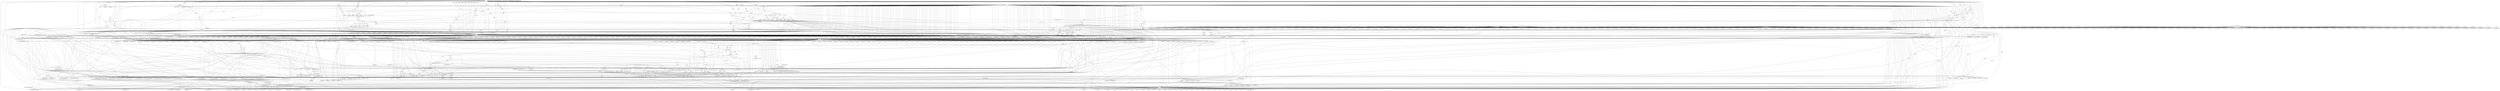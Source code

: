 digraph "DFG for 'Grafo'  "{
label="DFG for 'Grafo' ";
node_3[shape=doubleoctagon,style=solid,label="Call llvm.dbg.value"]
node_0[shape=ellipse,style=dashed,label="Memory 4"]
node_65[shape=doubleoctagon,style=solid,label="Call matrix_init_random"]
"node_0"->"node_65"
node_75[shape=octagon,style=solid,label="getelementptr"]
"node_0"->"node_75"
node_76[shape=doubleoctagon,style=solid,label="Call matrix_init_random"]
"node_0"->"node_76"
node_81[shape=octagon,style=solid,label="getelementptr"]
"node_0"->"node_81"
node_82[shape=doubleoctagon,style=solid,label="Call matrix_init_random"]
"node_0"->"node_82"
node_87[shape=octagon,style=solid,label="getelementptr"]
"node_0"->"node_87"
node_88[shape=doubleoctagon,style=solid,label="Call matrix_init_random"]
"node_0"->"node_88"
node_93[shape=octagon,style=solid,label="getelementptr"]
"node_0"->"node_93"
node_252[shape=doubleoctagon,style=solid,label="Call matrix_add"]
"node_0"->"node_252"
node_275[shape=octagon,style=solid,label="getelementptr"]
"node_0"->"node_275"
node_279[shape=doubleoctagon,style=solid,label="Call matrix_copy"]
"node_0"->"node_279"
node_280[shape=octagon,style=solid,label="getelementptr"]
"node_0"->"node_280"
node_292[shape=octagon,style=solid,label="getelementptr"]
"node_0"->"node_292"
node_295[shape=doubleoctagon,style=solid,label="Call matrix_get_entry"]
"node_0"->"node_295"
node_300[shape=octagon,style=solid,label="getelementptr"]
"node_0"->"node_300"
node_306[shape=octagon,style=solid,label="getelementptr"]
"node_0"->"node_306"
node_307[shape=doubleoctagon,style=solid,label="Call matrix_add_multiple"]
"node_0"->"node_307"
node_313[shape=octagon,style=solid,label="getelementptr"]
"node_0"->"node_313"
node_322[shape=octagon,style=solid,label="getelementptr"]
"node_0"->"node_322"
node_323[shape=octagon,style=solid,label="getelementptr"]
"node_0"->"node_323"
node_324[shape=doubleoctagon,style=solid,label="Call matrix_product"]
"node_0"->"node_324"
node_332[shape=octagon,style=solid,label="getelementptr"]
"node_0"->"node_332"
node_333[shape=octagon,style=solid,label="getelementptr"]
"node_0"->"node_333"
node_334[shape=doubleoctagon,style=solid,label="Call matrix_subtract"]
"node_0"->"node_334"
node_337[shape=octagon,style=solid,label="getelementptr"]
"node_0"->"node_337"
node_338[shape=octagon,style=solid,label="getelementptr"]
"node_0"->"node_338"
node_350[shape=doubleoctagon,style=solid,label="Call hash_update"]
"node_0"->"node_350"
node_59[shape=doubleoctagon,style=solid,label="Call prng_init"]
"node_0"->"node_59"
node_409[shape=doubleoctagon,style=solid,label="Call hash_update"]
"node_0"->"node_409"
node_416[shape=octagon,style=solid,label="getelementptr"]
"node_0"->"node_416"
node_418[shape=doubleoctagon,style=solid,label="Call prng_init"]
"node_0"->"node_418"
node_421[shape=octagon,style=solid,label="getelementptr"]
"node_0"->"node_421"
node_423[shape=doubleoctagon,style=solid,label="Call matrix_init_random"]
"node_0"->"node_423"
node_428[shape=octagon,style=solid,label="getelementptr"]
"node_0"->"node_428"
node_429[shape=octagon,style=solid,label="getelementptr"]
"node_0"->"node_429"
node_430[shape=doubleoctagon,style=solid,label="Call matrix_init_random"]
"node_0"->"node_430"
node_433[shape=octagon,style=solid,label="getelementptr"]
"node_0"->"node_433"
node_434[shape=octagon,style=solid,label="getelementptr"]
"node_0"->"node_434"
node_435[shape=doubleoctagon,style=solid,label="Call matrix_init_random"]
"node_0"->"node_435"
node_438[shape=octagon,style=solid,label="getelementptr"]
"node_0"->"node_438"
node_439[shape=octagon,style=solid,label="getelementptr"]
"node_0"->"node_439"
node_440[shape=doubleoctagon,style=solid,label="Call matrix_init_random"]
"node_0"->"node_440"
node_444[shape=octagon,style=solid,label="getelementptr"]
"node_0"->"node_444"
node_445[shape=octagon,style=solid,label="getelementptr"]
"node_0"->"node_445"
node_446[shape=doubleoctagon,style=solid,label="Call hash_digest0"]
"node_0"->"node_446"
node_451[shape=doubleoctagon,style=solid,label="Call hash_digest0_aux"]
"node_0"->"node_451"
node_452[shape=octagon,style=solid,label="getelementptr"]
"node_0"->"node_452"
node_453[shape=octagon,style=solid,label="getelementptr"]
"node_0"->"node_453"
node_454[shape=doubleoctagon,style=solid,label="Call matrix_copy"]
"node_0"->"node_454"
node_455[shape=octagon,style=solid,label="getelementptr"]
"node_0"->"node_455"
node_456[shape=octagon,style=solid,label="getelementptr"]
"node_0"->"node_456"
node_457[shape=doubleoctagon,style=solid,label="Call matrix_copy"]
"node_0"->"node_457"
node_458[shape=octagon,style=solid,label="getelementptr"]
"node_0"->"node_458"
node_459[shape=octagon,style=solid,label="getelementptr"]
"node_0"->"node_459"
node_340[shape=doubleoctagon,style=solid,label="Call matrix_add_product"]
"node_0"->"node_340"
node_344[shape=octagon,style=solid,label="getelementptr"]
"node_0"->"node_344"
node_345[shape=octagon,style=solid,label="getelementptr"]
"node_0"->"node_345"
node_346[shape=doubleoctagon,style=solid,label="Call hash_update"]
"node_0"->"node_346"
node_449[shape=octagon,style=solid,label="getelementptr"]
"node_0"->"node_449"
node_450[shape=octagon,style=solid,label="getelementptr"]
"node_0"->"node_450"
node_460[shape=doubleoctagon,style=solid,label="Call matrix_copy"]
"node_0"->"node_460"
node_462[shape=doubleoctagon,style=solid,label="Call hash_update"]
"node_0"->"node_462"
node_950[shape=octagon,style=solid,label="getelementptr"]
"node_0"->"node_950"
node_951[shape=doubleoctagon,style=solid,label="Call randombytes"]
"node_0"->"node_951"
node_955[shape=octagon,style=solid,label="getelementptr"]
"node_0"->"node_955"
node_956[shape=doubleoctagon,style=solid,label="Call hash_update"]
"node_0"->"node_956"
node_958[shape=doubleoctagon,style=solid,label="Call hash_update"]
"node_0"->"node_958"
node_529[shape=octagon,style=solid,label="getelementptr"]
"node_0"->"node_529"
node_530[shape=octagon,style=solid,label="getelementptr"]
"node_0"->"node_530"
node_531[shape=doubleoctagon,style=solid,label="Call matrix_copy"]
"node_0"->"node_531"
node_534[shape=octagon,style=solid,label="getelementptr"]
"node_0"->"node_534"
node_535[shape=octagon,style=solid,label="getelementptr"]
"node_0"->"node_535"
node_537[shape=doubleoctagon,style=solid,label="Call matrix_copy"]
"node_0"->"node_537"
node_538[shape=octagon,style=solid,label="getelementptr"]
"node_0"->"node_538"
node_550[shape=octagon,style=solid,label="getelementptr"]
"node_0"->"node_550"
node_553[shape=doubleoctagon,style=solid,label="Call matrix_get_entry"]
"node_0"->"node_553"
node_557[shape=octagon,style=solid,label="getelementptr"]
"node_0"->"node_557"
node_562[shape=octagon,style=solid,label="getelementptr"]
"node_0"->"node_562"
node_563[shape=octagon,style=solid,label="getelementptr"]
"node_0"->"node_563"
node_564[shape=doubleoctagon,style=solid,label="Call matrix_add_multiple"]
"node_0"->"node_564"
node_572[shape=octagon,style=solid,label="getelementptr"]
"node_0"->"node_572"
node_578[shape=octagon,style=solid,label="getelementptr"]
"node_0"->"node_578"
node_579[shape=octagon,style=solid,label="getelementptr"]
"node_0"->"node_579"
node_584[shape=octagon,style=solid,label="getelementptr"]
"node_0"->"node_584"
node_588[shape=octagon,style=solid,label="getelementptr"]
"node_0"->"node_588"
node_589[shape=octagon,style=solid,label="getelementptr"]
"node_0"->"node_589"
node_590[shape=doubleoctagon,style=solid,label="Call matrix_add"]
"node_0"->"node_590"
node_605[shape=octagon,style=solid,label="getelementptr"]
"node_0"->"node_605"
node_626[shape=octagon,style=solid,label="getelementptr"]
"node_0"->"node_626"
node_627[shape=octagon,style=solid,label="getelementptr"]
"node_0"->"node_627"
node_628[shape=doubleoctagon,style=solid,label="Call matrix_product"]
"node_0"->"node_628"
node_644[shape=octagon,style=solid,label="getelementptr"]
"node_0"->"node_644"
node_645[shape=octagon,style=solid,label="getelementptr"]
"node_0"->"node_645"
node_646[shape=doubleoctagon,style=solid,label="Call matrix_subtract"]
"node_0"->"node_646"
node_1321[shape=octagon,style=solid,label="getelementptr"]
"node_0"->"node_1321"
node_1322[shape=doubleoctagon,style=solid,label="Call matrix_init_random"]
"node_0"->"node_1322"
node_683[shape=octagon,style=solid,label="getelementptr"]
"node_0"->"node_683"
node_685[shape=doubleoctagon,style=solid,label="Call hash_update"]
"node_0"->"node_685"
node_690[shape=doubleoctagon,style=solid,label="Call hash_update"]
"node_0"->"node_690"
node_735[shape=octagon,style=solid,label="getelementptr"]
"node_0"->"node_735"
node_736[shape=doubleoctagon,style=solid,label="Call randombytes"]
"node_0"->"node_736"
node_739[shape=octagon,style=solid,label="getelementptr"]
"node_0"->"node_739"
node_740[shape=doubleoctagon,style=solid,label="Call prng_init"]
"node_0"->"node_740"
node_742[shape=octagon,style=solid,label="getelementptr"]
"node_0"->"node_742"
node_743[shape=doubleoctagon,style=solid,label="Call matrix_init_random"]
"node_0"->"node_743"
node_744[shape=octagon,style=solid,label="getelementptr"]
"node_0"->"node_744"
node_745[shape=doubleoctagon,style=solid,label="Call matrix_init_random"]
"node_0"->"node_745"
node_746[shape=octagon,style=solid,label="getelementptr"]
"node_0"->"node_746"
node_747[shape=doubleoctagon,style=solid,label="Call matrix_init_random"]
"node_0"->"node_747"
node_749[shape=octagon,style=solid,label="getelementptr"]
"node_0"->"node_749"
node_750[shape=octagon,style=solid,label="getelementptr"]
"node_0"->"node_750"
node_754[shape=octagon,style=solid,label="getelementptr"]
"node_0"->"node_754"
node_755[shape=doubleoctagon,style=solid,label="Call matrix_horizontal_concatenation"]
"node_0"->"node_755"
node_757[shape=octagon,style=solid,label="getelementptr"]
"node_0"->"node_757"
node_758[shape=doubleoctagon,style=solid,label="Call randombytes"]
"node_0"->"node_758"
node_759[shape=octagon,style=solid,label="getelementptr"]
"node_0"->"node_759"
node_760[shape=doubleoctagon,style=solid,label="Call prng_init"]
"node_0"->"node_760"
node_772[shape=octagon,style=solid,label="getelementptr"]
"node_0"->"node_772"
node_773[shape=octagon,style=solid,label="getelementptr"]
"node_0"->"node_773"
node_774[shape=doubleoctagon,style=solid,label="Call matrix_init_random"]
"node_0"->"node_774"
node_777[shape=octagon,style=solid,label="getelementptr"]
"node_0"->"node_777"
node_778[shape=octagon,style=solid,label="getelementptr"]
"node_0"->"node_778"
node_780[shape=doubleoctagon,style=solid,label="Call matrix_copy"]
"node_0"->"node_780"
node_788[shape=octagon,style=solid,label="getelementptr"]
"node_0"->"node_788"
node_790[shape=doubleoctagon,style=solid,label="Call matrix_get_entry"]
"node_0"->"node_790"
node_794[shape=octagon,style=solid,label="getelementptr"]
"node_0"->"node_794"
node_795[shape=octagon,style=solid,label="getelementptr"]
"node_0"->"node_795"
node_800[shape=octagon,style=solid,label="getelementptr"]
"node_0"->"node_800"
node_801[shape=octagon,style=solid,label="getelementptr"]
"node_0"->"node_801"
node_802[shape=doubleoctagon,style=solid,label="Call matrix_subtract_multiple"]
"node_0"->"node_802"
node_806[shape=octagon,style=solid,label="getelementptr"]
"node_0"->"node_806"
node_807[shape=octagon,style=solid,label="getelementptr"]
"node_0"->"node_807"
node_808[shape=octagon,style=solid,label="getelementptr"]
"node_0"->"node_808"
node_809[shape=doubleoctagon,style=solid,label="Call pack_public_key"]
"node_0"->"node_809"
node_812[shape=octagon,style=solid,label="getelementptr"]
"node_0"->"node_812"
node_813[shape=octagon,style=solid,label="getelementptr"]
"node_0"->"node_813"
node_814[shape=octagon,style=solid,label="getelementptr"]
"node_0"->"node_814"
node_815[shape=octagon,style=solid,label="getelementptr"]
"node_0"->"node_815"
node_816[shape=doubleoctagon,style=solid,label="Call pack_secret_key"]
"node_0"->"node_816"
node_972[shape=octagon,style=solid,label="getelementptr"]
"node_0"->"node_972"
node_973[shape=doubleoctagon,style=solid,label="Call randombytes"]
"node_0"->"node_973"
node_976[shape=octagon,style=solid,label="getelementptr"]
"node_0"->"node_976"
node_977[shape=octagon,style=solid,label="getelementptr"]
"node_0"->"node_977"
node_978[shape=octagon,style=solid,label="getelementptr"]
"node_0"->"node_978"
node_979[shape=octagon,style=solid,label="getelementptr"]
"node_0"->"node_979"
node_980[shape=doubleoctagon,style=solid,label="Call seed_tree_init"]
"node_0"->"node_980"
node_984[shape=octagon,style=solid,label="getelementptr"]
"node_0"->"node_984"
node_985[shape=octagon,style=solid,label="getelementptr"]
"node_0"->"node_985"
node_988[shape=octagon,style=solid,label="getelementptr"]
"node_0"->"node_988"
node_989[shape=octagon,style=solid,label="getelementptr"]
"node_0"->"node_989"
node_992[shape=octagon,style=solid,label="getelementptr"]
"node_0"->"node_992"
node_993[shape=octagon,style=solid,label="getelementptr"]
"node_0"->"node_993"
node_996[shape=octagon,style=solid,label="getelementptr"]
"node_0"->"node_996"
node_997[shape=octagon,style=solid,label="getelementptr"]
"node_0"->"node_997"
node_1000[shape=octagon,style=solid,label="getelementptr"]
"node_0"->"node_1000"
node_1001[shape=octagon,style=solid,label="getelementptr"]
"node_0"->"node_1001"
node_1004[shape=octagon,style=solid,label="getelementptr"]
"node_0"->"node_1004"
node_1005[shape=octagon,style=solid,label="getelementptr"]
"node_0"->"node_1005"
node_1006[shape=octagon,style=solid,label="getelementptr"]
"node_0"->"node_1006"
node_1009[shape=octagon,style=solid,label="getelementptr"]
"node_0"->"node_1009"
node_1010[shape=octagon,style=solid,label="getelementptr"]
"node_0"->"node_1010"
node_1011[shape=doubleoctagon,style=solid,label="Call seed_tree_get_leaves"]
"node_0"->"node_1011"
node_1013[shape=octagon,style=solid,label="bitcast"]
"node_0"->"node_1013"
node_1019[shape=octagon,style=solid,label="getelementptr"]
"node_0"->"node_1019"
node_1020[shape=octagon,style=solid,label="getelementptr"]
"node_0"->"node_1020"
node_1021[shape=octagon,style=solid,label="bitcast"]
"node_0"->"node_1021"
node_1022[shape=doubleoctagon,style=solid,label="Call hash_update"]
"node_0"->"node_1022"
node_1027[shape=octagon,style=solid,label="getelementptr"]
"node_0"->"node_1027"
node_1028[shape=doubleoctagon,style=solid,label="Call hash_finalize"]
"node_0"->"node_1028"
node_1030[shape=octagon,style=solid,label="getelementptr"]
"node_0"->"node_1030"
node_1031[shape=doubleoctagon,style=solid,label="Call prng_init"]
"node_0"->"node_1031"
node_1034[shape=octagon,style=solid,label="getelementptr"]
"node_0"->"node_1034"
node_1035[shape=doubleoctagon,style=solid,label="Call hash_update"]
"node_0"->"node_1035"
node_1037[shape=doubleoctagon,style=solid,label="Call hash_update"]
"node_0"->"node_1037"
node_1048[shape=octagon,style=solid,label="getelementptr"]
"node_0"->"node_1048"
node_1049[shape=doubleoctagon,style=solid,label="Call matrix_init_random"]
"node_0"->"node_1049"
node_1053[shape=octagon,style=solid,label="getelementptr"]
"node_0"->"node_1053"
node_1054[shape=octagon,style=solid,label="getelementptr"]
"node_0"->"node_1054"
node_1057[shape=octagon,style=solid,label="getelementptr"]
"node_0"->"node_1057"
node_1058[shape=octagon,style=solid,label="getelementptr"]
"node_0"->"node_1058"
node_1061[shape=octagon,style=solid,label="getelementptr"]
"node_0"->"node_1061"
node_1062[shape=octagon,style=solid,label="getelementptr"]
"node_0"->"node_1062"
node_1065[shape=octagon,style=solid,label="getelementptr"]
"node_0"->"node_1065"
node_1066[shape=octagon,style=solid,label="getelementptr"]
"node_0"->"node_1066"
node_1069[shape=octagon,style=solid,label="getelementptr"]
"node_0"->"node_1069"
node_1070[shape=octagon,style=solid,label="getelementptr"]
"node_0"->"node_1070"
node_1071[shape=octagon,style=solid,label="getelementptr"]
"node_0"->"node_1071"
node_1391[shape=octagon,style=solid,label="phi"]
"node_0"->"node_1391"
node_1077[shape=octagon,style=solid,label="getelementptr"]
"node_0"->"node_1077"
node_1078[shape=doubleoctagon,style=solid,label="Call hash_update"]
"node_0"->"node_1078"
node_1080[shape=octagon,style=solid,label="getelementptr"]
"node_0"->"node_1080"
node_1081[shape=doubleoctagon,style=solid,label="Call hash_finalize"]
"node_0"->"node_1081"
node_1082[shape=octagon,style=solid,label="getelementptr"]
"node_0"->"node_1082"
node_1083[shape=octagon,style=solid,label="getelementptr"]
"node_0"->"node_1083"
node_1084[shape=doubleoctagon,style=solid,label="Call get_second_challenges"]
"node_0"->"node_1084"
node_1086[shape=octagon,style=solid,label="getelementptr"]
"node_0"->"node_1086"
node_1087[shape=octagon,style=solid,label="getelementptr"]
"node_0"->"node_1087"
node_1088[shape=octagon,style=solid,label="getelementptr"]
"node_0"->"node_1088"
node_1089[shape=octagon,style=solid,label="getelementptr"]
"node_0"->"node_1089"
node_1090[shape=octagon,style=solid,label="getelementptr"]
"node_0"->"node_1090"
node_1091[shape=octagon,style=solid,label="getelementptr"]
"node_0"->"node_1091"
node_1092[shape=octagon,style=solid,label="getelementptr"]
"node_0"->"node_1092"
node_1093[shape=octagon,style=solid,label="getelementptr"]
"node_0"->"node_1093"
node_1094[shape=octagon,style=solid,label="getelementptr"]
"node_0"->"node_1094"
node_1095[shape=octagon,style=solid,label="getelementptr"]
"node_0"->"node_1095"
node_1096[shape=doubleoctagon,style=solid,label="Call pack_signature"]
"node_0"->"node_1096"
node_1099[shape=octagon,style=solid,label="load"]
"node_0"->"node_1099"
node_1101[shape=doubleoctagon,style=solid,label="Call llvm.memcpy.p0i8.p0i8.i64"]
"node_0"->"node_1101"
node_1108[shape=octagon,style=solid,label="load"]
"node_0"->"node_1108"
node_1238[shape=doubleoctagon,style=solid,label="Call prng_init"]
"node_0"->"node_1238"
node_1249[shape=doubleoctagon,style=solid,label="Call hash_update"]
"node_0"->"node_1249"
node_1260[shape=doubleoctagon,style=solid,label="Call hash_update"]
"node_0"->"node_1260"
node_1328[shape=octagon,style=solid,label="getelementptr"]
"node_0"->"node_1328"
node_1370[shape=octagon,style=solid,label="phi"]
"node_0"->"node_1370"
node_1371[shape=octagon,style=solid,label="phi"]
"node_0"->"node_1371"
node_1372[shape=octagon,style=solid,label="phi"]
"node_0"->"node_1372"
node_1373[shape=octagon,style=solid,label="phi"]
"node_0"->"node_1373"
node_1374[shape=octagon,style=solid,label="phi"]
"node_0"->"node_1374"
node_1375[shape=octagon,style=solid,label="phi"]
"node_0"->"node_1375"
node_1376[shape=octagon,style=solid,label="phi"]
"node_0"->"node_1376"
node_1378[shape=octagon,style=solid,label="phi"]
"node_0"->"node_1378"
node_1381[shape=octagon,style=solid,label="phi"]
"node_0"->"node_1381"
node_1384[shape=octagon,style=solid,label="phi"]
"node_0"->"node_1384"
node_1385[shape=octagon,style=solid,label="phi"]
"node_0"->"node_1385"
node_1386[shape=octagon,style=solid,label="phi"]
"node_0"->"node_1386"
node_1387[shape=octagon,style=solid,label="phi"]
"node_0"->"node_1387"
node_1388[shape=octagon,style=solid,label="phi"]
"node_0"->"node_1388"
node_1389[shape=octagon,style=solid,label="phi"]
"node_0"->"node_1389"
node_1414[shape=octagon,style=solid,label="phi"]
"node_0"->"node_1414"
node_1[shape=octagon,style=solid,label="alloca"]
"node_1"->"node_0"
node_2[shape=box,style=solid,label="1"]
"node_2"->"node_1"
"node_2"->"node_76"
node_258[shape=octagon,style=solid,label="add"]
"node_2"->"node_258"
node_287[shape=octagon,style=solid,label="add"]
"node_2"->"node_287"
node_302[shape=octagon,style=solid,label="add"]
"node_2"->"node_302"
node_354[shape=octagon,style=solid,label="alloca"]
"node_2"->"node_354"
node_355[shape=octagon,style=solid,label="alloca"]
"node_2"->"node_355"
node_46[shape=octagon,style=solid,label="add"]
"node_2"->"node_46"
node_104[shape=doubleoctagon,style=solid,label="Call matrix_copy"]
"node_2"->"node_104"
node_112[shape=octagon,style=solid,label="add"]
"node_2"->"node_112"
node_151[shape=octagon,style=solid,label="add"]
"node_2"->"node_151"
node_171[shape=octagon,style=solid,label="add"]
"node_2"->"node_171"
node_122[shape=doubleoctagon,style=solid,label="Call matrix_subtract"]
"node_2"->"node_122"
node_133[shape=octagon,style=solid,label="add"]
"node_2"->"node_133"
node_658[shape=octagon,style=solid,label="add"]
"node_2"->"node_658"
node_400[shape=octagon,style=solid,label="add"]
"node_2"->"node_400"
"node_2"->"node_430"
"node_2"->"node_454"
node_199[shape=octagon,style=solid,label="alloca"]
"node_2"->"node_199"
node_201[shape=octagon,style=solid,label="alloca"]
"node_2"->"node_201"
node_202[shape=octagon,style=solid,label="alloca"]
"node_2"->"node_202"
node_203[shape=octagon,style=solid,label="alloca"]
"node_2"->"node_203"
node_204[shape=octagon,style=solid,label="alloca"]
"node_2"->"node_204"
node_205[shape=octagon,style=solid,label="alloca"]
"node_2"->"node_205"
node_206[shape=octagon,style=solid,label="alloca"]
"node_2"->"node_206"
node_465[shape=octagon,style=solid,label="alloca"]
"node_2"->"node_465"
node_466[shape=octagon,style=solid,label="alloca"]
"node_2"->"node_466"
node_467[shape=octagon,style=solid,label="alloca"]
"node_2"->"node_467"
node_468[shape=octagon,style=solid,label="alloca"]
"node_2"->"node_468"
node_469[shape=octagon,style=solid,label="alloca"]
"node_2"->"node_469"
node_470[shape=octagon,style=solid,label="alloca"]
"node_2"->"node_470"
node_515[shape=octagon,style=solid,label="add"]
"node_2"->"node_515"
node_545[shape=octagon,style=solid,label="add"]
"node_2"->"node_545"
node_559[shape=octagon,style=solid,label="add"]
"node_2"->"node_559"
node_599[shape=octagon,style=solid,label="add"]
"node_2"->"node_599"
node_614[shape=octagon,style=solid,label="add"]
"node_2"->"node_614"
node_678[shape=octagon,style=solid,label="add"]
"node_2"->"node_678"
node_693[shape=octagon,style=solid,label="alloca"]
"node_2"->"node_693"
node_694[shape=octagon,style=solid,label="alloca"]
"node_2"->"node_694"
node_695[shape=octagon,style=solid,label="alloca"]
"node_2"->"node_695"
node_696[shape=octagon,style=solid,label="alloca"]
"node_2"->"node_696"
node_697[shape=octagon,style=solid,label="alloca"]
"node_2"->"node_697"
node_698[shape=octagon,style=solid,label="alloca"]
"node_2"->"node_698"
node_699[shape=octagon,style=solid,label="alloca"]
"node_2"->"node_699"
node_700[shape=octagon,style=solid,label="alloca"]
"node_2"->"node_700"
node_701[shape=octagon,style=solid,label="alloca"]
"node_2"->"node_701"
"node_2"->"node_743"
node_765[shape=octagon,style=solid,label="phi"]
"node_2"->"node_765"
node_767[shape=octagon,style=solid,label="add"]
"node_2"->"node_767"
node_785[shape=octagon,style=solid,label="add"]
"node_2"->"node_785"
node_797[shape=octagon,style=solid,label="add"]
"node_2"->"node_797"
node_819[shape=octagon,style=solid,label="alloca"]
"node_2"->"node_819"
node_820[shape=octagon,style=solid,label="alloca"]
"node_2"->"node_820"
node_822[shape=octagon,style=solid,label="alloca"]
"node_2"->"node_822"
node_823[shape=octagon,style=solid,label="alloca"]
"node_2"->"node_823"
node_868[shape=octagon,style=solid,label="alloca"]
"node_2"->"node_868"
node_869[shape=octagon,style=solid,label="alloca"]
"node_2"->"node_869"
node_870[shape=octagon,style=solid,label="alloca"]
"node_2"->"node_870"
node_871[shape=octagon,style=solid,label="alloca"]
"node_2"->"node_871"
node_872[shape=octagon,style=solid,label="alloca"]
"node_2"->"node_872"
node_873[shape=octagon,style=solid,label="alloca"]
"node_2"->"node_873"
node_874[shape=octagon,style=solid,label="alloca"]
"node_2"->"node_874"
node_875[shape=octagon,style=solid,label="alloca"]
"node_2"->"node_875"
node_876[shape=octagon,style=solid,label="alloca"]
"node_2"->"node_876"
node_877[shape=octagon,style=solid,label="alloca"]
"node_2"->"node_877"
node_878[shape=octagon,style=solid,label="alloca"]
"node_2"->"node_878"
node_879[shape=octagon,style=solid,label="alloca"]
"node_2"->"node_879"
node_880[shape=octagon,style=solid,label="alloca"]
"node_2"->"node_880"
node_881[shape=octagon,style=solid,label="alloca"]
"node_2"->"node_881"
node_882[shape=octagon,style=solid,label="alloca"]
"node_2"->"node_882"
node_883[shape=octagon,style=solid,label="alloca"]
"node_2"->"node_883"
node_965[shape=octagon,style=solid,label="add"]
"node_2"->"node_965"
node_1042[shape=octagon,style=solid,label="add"]
"node_2"->"node_1042"
"node_2"->"node_1101"
node_1112[shape=octagon,style=solid,label="alloca"]
"node_2"->"node_1112"
node_1113[shape=octagon,style=solid,label="alloca"]
"node_2"->"node_1113"
node_1114[shape=octagon,style=solid,label="alloca"]
"node_2"->"node_1114"
node_1115[shape=octagon,style=solid,label="alloca"]
"node_2"->"node_1115"
node_1116[shape=octagon,style=solid,label="alloca"]
"node_2"->"node_1116"
node_1117[shape=octagon,style=solid,label="alloca"]
"node_2"->"node_1117"
node_1118[shape=octagon,style=solid,label="alloca"]
"node_2"->"node_1118"
node_1119[shape=octagon,style=solid,label="alloca"]
"node_2"->"node_1119"
node_1120[shape=octagon,style=solid,label="alloca"]
"node_2"->"node_1120"
node_1121[shape=octagon,style=solid,label="alloca"]
"node_2"->"node_1121"
node_1122[shape=octagon,style=solid,label="alloca"]
"node_2"->"node_1122"
node_1123[shape=octagon,style=solid,label="alloca"]
"node_2"->"node_1123"
node_1124[shape=octagon,style=solid,label="alloca"]
"node_2"->"node_1124"
node_1125[shape=octagon,style=solid,label="alloca"]
"node_2"->"node_1125"
node_1126[shape=octagon,style=solid,label="alloca"]
"node_2"->"node_1126"
node_1127[shape=octagon,style=solid,label="alloca"]
"node_2"->"node_1127"
node_1128[shape=octagon,style=solid,label="alloca"]
"node_2"->"node_1128"
node_1129[shape=octagon,style=solid,label="alloca"]
"node_2"->"node_1129"
node_1130[shape=octagon,style=solid,label="alloca"]
"node_2"->"node_1130"
node_1131[shape=octagon,style=solid,label="alloca"]
"node_2"->"node_1131"
node_1132[shape=octagon,style=solid,label="alloca"]
"node_2"->"node_1132"
node_1133[shape=octagon,style=solid,label="alloca"]
"node_2"->"node_1133"
node_1134[shape=octagon,style=solid,label="alloca"]
"node_2"->"node_1134"
node_1366[shape=doubleoctagon,style=solid,label="Call llvm.memcpy.p0i8.p0i8.i64"]
"node_2"->"node_1366"
node_63[shape=octagon,style=solid,label="getelementptr"]
node_56[shape=ellipse,style=dashed,label="Memory 1"]
"node_63"->"node_56"
node_64[shape=octagon,style=solid,label="getelementptr"]
"node_64"->"node_0"
node_66[shape=box,style=solid,label="5"]
"node_66"->"node_65"
"node_66"->"node_82"
node_250[shape=doubleoctagon,style=solid,label="Call matrix_product"]
"node_66"->"node_250"
"node_66"->"node_252"
"node_66"->"node_324"
node_327[shape=doubleoctagon,style=solid,label="Call matrix_subtract_product"]
"node_66"->"node_327"
"node_66"->"node_334"
node_158[shape=doubleoctagon,style=solid,label="Call matrix_add"]
"node_66"->"node_158"
node_165[shape=doubleoctagon,style=solid,label="Call matrix_product"]
"node_66"->"node_165"
node_180[shape=doubleoctagon,style=solid,label="Call matrix_subtract"]
"node_66"->"node_180"
node_145[shape=doubleoctagon,style=solid,label="Call matrix_init_zero"]
"node_66"->"node_145"
node_671[shape=doubleoctagon,style=solid,label="Call matrix_subtract"]
"node_66"->"node_671"
"node_66"->"node_423"
"node_66"->"node_435"
"node_66"->"node_340"
"node_66"->"node_460"
"node_66"->"node_531"
node_581[shape=doubleoctagon,style=solid,label="Call matrix_product"]
"node_66"->"node_581"
"node_66"->"node_590"
node_594[shape=doubleoctagon,style=solid,label="Call matrix_init_zero"]
"node_66"->"node_594"
node_607[shape=doubleoctagon,style=solid,label="Call matrix_add"]
"node_66"->"node_607"
"node_66"->"node_628"
node_637[shape=doubleoctagon,style=solid,label="Call matrix_subtract_product"]
"node_66"->"node_637"
"node_66"->"node_646"
node_653[shape=doubleoctagon,style=solid,label="Call matrix_init_zero"]
"node_66"->"node_653"
"node_66"->"node_1322"
"node_66"->"node_1049"
node_67[shape=box,style=solid,label="6"]
"node_67"->"node_65"
"node_67"->"node_88"
"node_67"->"node_250"
"node_67"->"node_252"
node_314[shape=doubleoctagon,style=solid,label="Call matrix_horizontal_split"]
"node_67"->"node_314"
node_316[shape=doubleoctagon,style=solid,label="Call matrix_negate"]
"node_67"->"node_316"
"node_67"->"node_324"
"node_67"->"node_158"
"node_67"->"node_165"
node_128[shape=doubleoctagon,style=solid,label="Call matrix_copy"]
"node_67"->"node_128"
node_142[shape=doubleoctagon,style=solid,label="Call matrix_subtract"]
"node_67"->"node_142"
"node_67"->"node_145"
"node_67"->"node_423"
"node_67"->"node_440"
"node_67"->"node_457"
"node_67"->"node_340"
node_245[shape=doubleoctagon,style=solid,label="Call matrix_horizontal_split"]
"node_67"->"node_245"
"node_67"->"node_531"
node_573[shape=doubleoctagon,style=solid,label="Call matrix_horizontal_split"]
"node_67"->"node_573"
node_575[shape=doubleoctagon,style=solid,label="Call matrix_negate"]
"node_67"->"node_575"
"node_67"->"node_581"
"node_67"->"node_590"
"node_67"->"node_594"
"node_67"->"node_607"
"node_67"->"node_628"
"node_67"->"node_745"
"node_67"->"node_747"
node_751[shape=doubleoctagon,style=solid,label="Call matrix_product"]
"node_67"->"node_751"
"node_67"->"node_755"
node_68[shape=box,style=solid,label="Const:matrix_init_random"]
"node_68"->"node_65"
"node_68"->"node_76"
"node_68"->"node_82"
"node_68"->"node_88"
"node_68"->"node_423"
"node_68"->"node_430"
"node_68"->"node_435"
"node_68"->"node_440"
"node_68"->"node_1322"
"node_68"->"node_743"
"node_68"->"node_745"
"node_68"->"node_747"
"node_68"->"node_774"
"node_68"->"node_1049"
node_69[shape=ellipse,style=solid,label="cmp4"]
"node_69"->"node_0" [style=dashed]
node_72[shape=ellipse,style=solid,label="idxprom5"]
"node_69"->"node_72" [style=dashed]
node_78[shape=ellipse,style=solid,label="idxprom8"]
"node_69"->"node_78" [style=dashed]
node_84[shape=ellipse,style=solid,label="idxprom11"]
"node_69"->"node_84" [style=dashed]
node_89[shape=ellipse,style=solid,label="idxprom14"]
"node_69"->"node_89" [style=dashed]
node_92[shape=ellipse,style=dashed,label="Memory 5"]
"node_69"->"node_92" [style=dashed]
node_94[shape=ellipse,style=solid,label="idxprom17"]
"node_69"->"node_94" [style=dashed]
node_109[shape=ellipse,style=solid,label="j.0"]
"node_69"->"node_109" [style=dashed]
node_113[shape=ellipse,style=solid,label="cmp23"]
"node_69"->"node_113" [style=dashed]
node_70[shape=octagon,style=solid,label="icmp"]
"node_70"->"node_69"
node_71[shape=box,style=solid,label="15"]
"node_71"->"node_70"
"node_71"->"node_250"
"node_71"->"node_279"
node_281[shape=doubleoctagon,style=solid,label="Call matrix_init_zero"]
"node_71"->"node_281"
"node_71"->"node_307"
"node_71"->"node_314"
"node_71"->"node_316"
"node_71"->"node_327"
node_114[shape=octagon,style=solid,label="icmp"]
"node_71"->"node_114"
node_173[shape=octagon,style=solid,label="icmp"]
"node_71"->"node_173"
node_135[shape=octagon,style=solid,label="icmp"]
"node_71"->"node_135"
node_425[shape=octagon,style=solid,label="icmp"]
"node_71"->"node_425"
"node_71"->"node_340"
"node_71"->"node_245"
"node_71"->"node_537"
node_539[shape=doubleoctagon,style=solid,label="Call matrix_init_zero"]
"node_71"->"node_539"
"node_71"->"node_564"
"node_71"->"node_573"
"node_71"->"node_575"
"node_71"->"node_581"
"node_71"->"node_637"
"node_71"->"node_1322"
"node_71"->"node_747"
"node_71"->"node_751"
"node_71"->"node_755"
"node_71"->"node_774"
"node_71"->"node_780"
"node_71"->"node_802"
"node_71"->"node_1049"
node_74[shape=octagon,style=solid,label="getelementptr"]
"node_72"->"node_74"
node_73[shape=octagon,style=solid,label="zext"]
"node_73"->"node_72"
"node_74"->"node_0"
"node_75"->"node_0"
node_77[shape=box,style=solid,label="78"]
"node_77"->"node_76"
node_289[shape=octagon,style=solid,label="icmp"]
"node_77"->"node_289"
"node_77"->"node_295"
"node_77"->"node_104"
"node_77"->"node_122"
"node_77"->"node_430"
"node_77"->"node_454"
node_547[shape=octagon,style=solid,label="icmp"]
"node_77"->"node_547"
"node_77"->"node_553"
"node_77"->"node_743"
node_769[shape=octagon,style=solid,label="icmp"]
"node_77"->"node_769"
node_787[shape=octagon,style=solid,label="icmp"]
"node_77"->"node_787"
"node_77"->"node_790"
node_80[shape=octagon,style=solid,label="getelementptr"]
"node_78"->"node_80"
node_79[shape=octagon,style=solid,label="zext"]
"node_79"->"node_78"
"node_80"->"node_0"
"node_81"->"node_0"
node_83[shape=box,style=solid,label="9"]
"node_83"->"node_82"
"node_83"->"node_88"
"node_83"->"node_314"
"node_83"->"node_324"
"node_83"->"node_327"
"node_83"->"node_334"
"node_83"->"node_165"
"node_83"->"node_180"
"node_83"->"node_128"
"node_83"->"node_142"
"node_83"->"node_671"
"node_83"->"node_435"
"node_83"->"node_440"
"node_83"->"node_457"
"node_83"->"node_245"
"node_83"->"node_460"
"node_83"->"node_573"
"node_83"->"node_628"
"node_83"->"node_637"
"node_83"->"node_646"
"node_83"->"node_653"
"node_83"->"node_745"
"node_83"->"node_751"
"node_83"->"node_755"
node_227[shape=ellipse,style=solid,label=""]
node_225[shape=doubleoctagon,style=solid,label="Call llvm.dbg.value"]
"node_227"->"node_225"
node_228[shape=doubleoctagon,style=solid,label="Call llvm.dbg.value"]
node_229[shape=ellipse,style=solid,label=""]
"node_229"->"node_228"
node_230[shape=ellipse,style=solid,label=""]
"node_230"->"node_228"
node_231[shape=doubleoctagon,style=solid,label="Call llvm.dbg.value"]
node_86[shape=octagon,style=solid,label="getelementptr"]
"node_84"->"node_86"
node_85[shape=octagon,style=solid,label="zext"]
"node_85"->"node_84"
"node_86"->"node_0"
"node_87"->"node_0"
node_91[shape=octagon,style=solid,label="getelementptr"]
"node_89"->"node_91"
node_90[shape=octagon,style=solid,label="zext"]
"node_90"->"node_89"
"node_91"->"node_0"
node_97[shape=octagon,style=solid,label="getelementptr"]
"node_92"->"node_97"
node_98[shape=doubleoctagon,style=solid,label="Call hash_digest0"]
"node_92"->"node_98"
node_103[shape=octagon,style=solid,label="getelementptr"]
"node_92"->"node_103"
"node_92"->"node_104"
node_117[shape=octagon,style=solid,label="getelementptr"]
"node_92"->"node_117"
node_441[shape=octagon,style=solid,label="getelementptr"]
"node_92"->"node_441"
"node_92"->"node_446"
"node_92"->"node_451"
node_448[shape=octagon,style=solid,label="getelementptr"]
"node_92"->"node_448"
node_461[shape=octagon,style=solid,label="getelementptr"]
"node_92"->"node_461"
"node_93"->"node_92"
node_96[shape=octagon,style=solid,label="getelementptr"]
"node_94"->"node_96"
node_95[shape=octagon,style=solid,label="zext"]
"node_95"->"node_94"
"node_96"->"node_92"
"node_97"->"node_92"
node_247[shape=box,style=solid,label="Const:matrix_horizontal_split"]
"node_247"->"node_314"
"node_247"->"node_245"
"node_247"->"node_573"
node_248[shape=octagon,style=solid,label="getelementptr"]
node_163[shape=ellipse,style=dashed,label="Memory 7"]
"node_248"->"node_163"
node_249[shape=octagon,style=solid,label="getelementptr"]
node_105[shape=ellipse,style=dashed,label="Memory 2"]
"node_249"->"node_105"
node_251[shape=octagon,style=solid,label="getelementptr"]
"node_251"->"node_163"
node_253[shape=doubleoctagon,style=solid,label="Call llvm.dbg.value"]
node_254[shape=ellipse,style=solid,label=""]
"node_254"->"node_253"
node_352[shape=doubleoctagon,style=solid,label="Call llvm.dbg.value"]
"node_254"->"node_352"
node_255[shape=ellipse,style=solid,label="i.0"]
"node_255"->"node_258"
node_260[shape=octagon,style=solid,label="icmp"]
"node_255"->"node_260"
node_274[shape=octagon,style=solid,label="icmp"]
"node_255"->"node_274"
node_291[shape=octagon,style=solid,label="zext"]
"node_255"->"node_291"
node_321[shape=octagon,style=solid,label="zext"]
"node_255"->"node_321"
node_331[shape=octagon,style=solid,label="zext"]
"node_255"->"node_331"
node_336[shape=octagon,style=solid,label="zext"]
"node_255"->"node_336"
node_343[shape=octagon,style=solid,label="zext"]
"node_255"->"node_343"
node_256[shape=octagon,style=solid,label="phi"]
"node_256"->"node_255"
node_257[shape=ellipse,style=solid,label="inc42"]
"node_257"->"node_256"
"node_258"->"node_257"
node_259[shape=ellipse,style=solid,label="cmp"]
node_273[shape=ellipse,style=solid,label="cmp5"]
"node_259"->"node_273" [style=dashed]
"node_260"->"node_259"
node_261[shape=doubleoctagon,style=solid,label="Call llvm.dbg.declare"]
node_262[shape=ellipse,style=solid,label=""]
"node_262"->"node_261"
node_263[shape=ellipse,style=solid,label=""]
"node_263"->"node_261"
node_264[shape=doubleoctagon,style=solid,label="Call llvm.dbg.declare"]
node_265[shape=ellipse,style=solid,label=""]
"node_265"->"node_264"
node_266[shape=ellipse,style=solid,label=""]
"node_266"->"node_264"
node_267[shape=doubleoctagon,style=solid,label="Call llvm.dbg.declare"]
node_268[shape=ellipse,style=solid,label=""]
"node_268"->"node_267"
node_269[shape=ellipse,style=solid,label=""]
"node_269"->"node_267"
node_270[shape=doubleoctagon,style=solid,label="Call llvm.dbg.declare"]
node_271[shape=ellipse,style=solid,label=""]
"node_271"->"node_270"
node_272[shape=ellipse,style=solid,label=""]
"node_272"->"node_270"
"node_273"->"node_0" [style=dashed]
"node_273"->"node_56" [style=dashed]
"node_273"->"node_105" [style=dashed]
"node_274"->"node_273"
"node_275"->"node_0"
node_276[shape=octagon,style=solid,label="getelementptr"]
"node_276"->"node_105"
node_277[shape=ellipse,style=dashed,label="Memory 8"]
"node_277"->"node_276"
node_305[shape=octagon,style=solid,label="getelementptr"]
"node_277"->"node_305"
node_851[shape=octagon,style=solid,label="getelementptr"]
"node_277"->"node_851"
node_855[shape=doubleoctagon,style=solid,label="Call unpack_secret_key"]
"node_277"->"node_855"
node_858[shape=octagon,style=solid,label="getelementptr"]
"node_277"->"node_858"
node_1382[shape=octagon,style=solid,label="phi"]
"node_277"->"node_1382"
node_1416[shape=octagon,style=solid,label="phi"]
"node_277"->"node_1416"
node_278[shape=octagon,style=solid,label="getelementptr"]
"node_278"->"node_105"
"node_280"->"node_56"
node_282[shape=doubleoctagon,style=solid,label="Call llvm.dbg.value"]
node_283[shape=ellipse,style=solid,label=""]
"node_283"->"node_282"
node_309[shape=doubleoctagon,style=solid,label="Call llvm.dbg.value"]
"node_283"->"node_309"
node_284[shape=ellipse,style=solid,label="j.0"]
"node_284"->"node_287"
"node_284"->"node_289"
"node_284"->"node_295"
"node_284"->"node_302"
node_285[shape=octagon,style=solid,label="phi"]
"node_285"->"node_284"
node_286[shape=ellipse,style=solid,label="inc"]
"node_286"->"node_285"
"node_287"->"node_286"
node_288[shape=ellipse,style=solid,label="cmp10"]
"node_288"->"node_0" [style=dashed]
"node_288"->"node_286" [style=dashed]
node_290[shape=ellipse,style=solid,label="idxprom"]
"node_288"->"node_290" [style=dashed]
node_294[shape=ellipse,style=solid,label="call"]
"node_288"->"node_294" [style=dashed]
node_301[shape=ellipse,style=solid,label="add"]
"node_288"->"node_301" [style=dashed]
node_303[shape=ellipse,style=solid,label="idxprom15"]
"node_288"->"node_303" [style=dashed]
"node_288"->"node_56" [style=dashed]
"node_288"->"node_105" [style=dashed]
"node_289"->"node_288"
"node_290"->"node_292"
"node_291"->"node_290"
"node_292"->"node_105"
node_293[shape=octagon,style=solid,label="getelementptr"]
"node_293"->"node_0"
"node_294"->"node_307"
"node_295"->"node_294"
node_296[shape=box,style=solid,label="Const:matrix_get_entry"]
"node_296"->"node_295"
"node_296"->"node_553"
"node_296"->"node_790"
node_297[shape=doubleoctagon,style=solid,label="Call llvm.dbg.value"]
node_298[shape=ellipse,style=solid,label=""]
"node_298"->"node_297"
node_299[shape=ellipse,style=solid,label=""]
"node_299"->"node_297"
"node_300"->"node_56"
node_304[shape=octagon,style=solid,label="zext"]
"node_301"->"node_304"
"node_302"->"node_301"
"node_303"->"node_305"
"node_304"->"node_303"
"node_305"->"node_0"
"node_306"->"node_0"
node_308[shape=box,style=solid,label="Const:matrix_add_multiple"]
"node_308"->"node_307"
"node_308"->"node_564"
node_310[shape=ellipse,style=solid,label=""]
"node_310"->"node_309"
node_311[shape=octagon,style=solid,label="getelementptr"]
node_200[shape=ellipse,style=dashed,label="Memory 10"]
"node_311"->"node_200"
node_312[shape=octagon,style=solid,label="getelementptr"]
"node_312"->"node_105"
node_246[shape=ellipse,style=dashed,label="Memory 9"]
"node_313"->"node_246"
node_315[shape=octagon,style=solid,label="getelementptr"]
"node_315"->"node_105"
node_317[shape=box,style=solid,label="Const:matrix_negate"]
"node_317"->"node_316"
"node_317"->"node_575"
node_318[shape=octagon,style=solid,label="getelementptr"]
"node_318"->"node_163"
node_319[shape=octagon,style=solid,label="getelementptr"]
"node_319"->"node_163"
node_320[shape=ellipse,style=solid,label="idxprom24"]
"node_320"->"node_322"
"node_321"->"node_320"
"node_322"->"node_0"
"node_323"->"node_0"
node_325[shape=octagon,style=solid,label="getelementptr"]
"node_325"->"node_163"
node_326[shape=octagon,style=solid,label="getelementptr"]
"node_326"->"node_200"
node_328[shape=box,style=solid,label="Const:matrix_subtract_product"]
"node_328"->"node_327"
"node_328"->"node_637"
node_329[shape=octagon,style=solid,label="getelementptr"]
"node_329"->"node_163"
node_330[shape=ellipse,style=solid,label="idxprom30"]
"node_330"->"node_332"
"node_331"->"node_330"
"node_332"->"node_0"
"node_333"->"node_0"
node_335[shape=ellipse,style=solid,label="idxprom33"]
"node_335"->"node_337"
"node_336"->"node_335"
"node_337"->"node_0"
"node_338"->"node_0"
node_339[shape=octagon,style=solid,label="getelementptr"]
"node_339"->"node_105"
node_349[shape=octagon,style=solid,label="getelementptr"]
"node_349"->"node_0"
node_351[shape=box,style=solid,label="27"]
"node_351"->"node_350"
"node_351"->"node_690"
node_353[shape=ellipse,style=solid,label=""]
"node_353"->"node_352"
"node_354"->"node_92"
"node_355"->"node_0"
node_356[shape=doubleoctagon,style=solid,label="Call llvm.dbg.value"]
node_357[shape=ellipse,style=solid,label=""]
"node_357"->"node_356"
node_358[shape=ellipse,style=solid,label=""]
"node_358"->"node_356"
node_359[shape=doubleoctagon,style=solid,label="Call llvm.dbg.value"]
node_360[shape=ellipse,style=solid,label=""]
"node_360"->"node_359"
node_361[shape=ellipse,style=solid,label=""]
"node_361"->"node_359"
node_41[shape=ellipse,style=solid,label=""]
node_197[shape=doubleoctagon,style=solid,label="Call llvm.dbg.value"]
"node_41"->"node_197"
node_39[shape=doubleoctagon,style=solid,label="Call llvm.dbg.value"]
"node_41"->"node_39"
node_42[shape=ellipse,style=solid,label="i.0"]
"node_42"->"node_70"
"node_42"->"node_73"
"node_42"->"node_79"
"node_42"->"node_85"
"node_42"->"node_90"
"node_42"->"node_95"
"node_42"->"node_98"
"node_42"->"node_46"
node_48[shape=octagon,style=solid,label="icmp"]
"node_42"->"node_48"
node_55[shape=octagon,style=solid,label="zext"]
"node_42"->"node_55"
node_62[shape=octagon,style=solid,label="zext"]
"node_42"->"node_62"
node_184[shape=octagon,style=solid,label="zext"]
"node_42"->"node_184"
node_195[shape=doubleoctagon,style=solid,label="Call hash_digest0_aux"]
"node_42"->"node_195"
node_43[shape=octagon,style=solid,label="phi"]
"node_43"->"node_42"
node_44[shape=box,style=solid,label="0"]
"node_44"->"node_64"
"node_44"->"node_75"
"node_44"->"node_81"
"node_44"->"node_87"
"node_44"->"node_93"
"node_44"->"node_97"
"node_44"->"node_248"
"node_44"->"node_249"
"node_44"->"node_251"
"node_44"->"node_256"
"node_44"->"node_274"
"node_44"->"node_275"
"node_44"->"node_278"
"node_44"->"node_280"
"node_44"->"node_285"
"node_44"->"node_293"
"node_44"->"node_295"
"node_44"->"node_300"
"node_44"->"node_306"
"node_44"->"node_311"
"node_44"->"node_312"
"node_44"->"node_313"
"node_44"->"node_315"
"node_44"->"node_318"
"node_44"->"node_319"
"node_44"->"node_323"
"node_44"->"node_325"
"node_44"->"node_326"
"node_44"->"node_329"
"node_44"->"node_333"
"node_44"->"node_338"
"node_44"->"node_339"
"node_44"->"node_349"
"node_44"->"node_43"
node_58[shape=octagon,style=solid,label="getelementptr"]
"node_44"->"node_58"
"node_44"->"node_103"
node_110[shape=octagon,style=solid,label="phi"]
"node_44"->"node_110"
"node_44"->"node_117"
node_121[shape=octagon,style=solid,label="getelementptr"]
"node_44"->"node_121"
node_149[shape=octagon,style=solid,label="phi"]
"node_44"->"node_149"
node_157[shape=octagon,style=solid,label="getelementptr"]
"node_44"->"node_157"
node_164[shape=octagon,style=solid,label="getelementptr"]
"node_44"->"node_164"
node_169[shape=octagon,style=solid,label="phi"]
"node_44"->"node_169"
node_175[shape=octagon,style=solid,label="getelementptr"]
"node_44"->"node_175"
node_179[shape=octagon,style=solid,label="getelementptr"]
"node_44"->"node_179"
node_186[shape=octagon,style=solid,label="getelementptr"]
"node_44"->"node_186"
node_188[shape=octagon,style=solid,label="getelementptr"]
"node_44"->"node_188"
node_127[shape=octagon,style=solid,label="getelementptr"]
"node_44"->"node_127"
node_131[shape=octagon,style=solid,label="phi"]
"node_44"->"node_131"
node_137[shape=octagon,style=solid,label="getelementptr"]
"node_44"->"node_137"
node_141[shape=octagon,style=solid,label="getelementptr"]
"node_44"->"node_141"
node_656[shape=octagon,style=solid,label="phi"]
"node_44"->"node_656"
node_665[shape=octagon,style=solid,label="getelementptr"]
"node_44"->"node_665"
node_666[shape=octagon,style=solid,label="getelementptr"]
"node_44"->"node_666"
node_669[shape=octagon,style=solid,label="getelementptr"]
"node_44"->"node_669"
node_670[shape=octagon,style=solid,label="getelementptr"]
"node_44"->"node_670"
node_398[shape=octagon,style=solid,label="phi"]
"node_44"->"node_398"
node_417[shape=octagon,style=solid,label="getelementptr"]
"node_44"->"node_417"
node_422[shape=octagon,style=solid,label="getelementptr"]
"node_44"->"node_422"
"node_44"->"node_429"
"node_44"->"node_434"
"node_44"->"node_439"
"node_44"->"node_441"
"node_44"->"node_445"
"node_44"->"node_453"
"node_44"->"node_456"
"node_44"->"node_459"
"node_44"->"node_345"
node_190[shape=octagon,style=solid,label="getelementptr"]
"node_44"->"node_190"
node_192[shape=octagon,style=solid,label="getelementptr"]
"node_44"->"node_192"
node_194[shape=octagon,style=solid,label="getelementptr"]
"node_44"->"node_194"
"node_44"->"node_448"
"node_44"->"node_450"
node_243[shape=octagon,style=solid,label="getelementptr"]
"node_44"->"node_243"
node_244[shape=octagon,style=solid,label="getelementptr"]
"node_44"->"node_244"
"node_44"->"node_461"
"node_44"->"node_950"
"node_44"->"node_955"
node_963[shape=octagon,style=solid,label="phi"]
"node_44"->"node_963"
node_513[shape=octagon,style=solid,label="phi"]
"node_44"->"node_513"
"node_44"->"node_529"
"node_44"->"node_530"
node_533[shape=octagon,style=solid,label="icmp"]
"node_44"->"node_533"
"node_44"->"node_534"
node_536[shape=octagon,style=solid,label="getelementptr"]
"node_44"->"node_536"
"node_44"->"node_538"
node_543[shape=octagon,style=solid,label="phi"]
"node_44"->"node_543"
node_551[shape=octagon,style=solid,label="getelementptr"]
"node_44"->"node_551"
"node_44"->"node_553"
"node_44"->"node_557"
"node_44"->"node_563"
node_569[shape=octagon,style=solid,label="getelementptr"]
"node_44"->"node_569"
node_570[shape=octagon,style=solid,label="getelementptr"]
"node_44"->"node_570"
node_571[shape=octagon,style=solid,label="getelementptr"]
"node_44"->"node_571"
"node_44"->"node_572"
node_574[shape=octagon,style=solid,label="getelementptr"]
"node_44"->"node_574"
"node_44"->"node_578"
"node_44"->"node_579"
node_580[shape=octagon,style=solid,label="getelementptr"]
"node_44"->"node_580"
"node_44"->"node_584"
node_585[shape=octagon,style=solid,label="getelementptr"]
"node_44"->"node_585"
"node_44"->"node_589"
node_593[shape=octagon,style=solid,label="getelementptr"]
"node_44"->"node_593"
node_597[shape=octagon,style=solid,label="phi"]
"node_44"->"node_597"
node_602[shape=octagon,style=solid,label="getelementptr"]
"node_44"->"node_602"
"node_44"->"node_605"
node_606[shape=octagon,style=solid,label="getelementptr"]
"node_44"->"node_606"
node_612[shape=octagon,style=solid,label="phi"]
"node_44"->"node_612"
node_621[shape=octagon,style=solid,label="getelementptr"]
"node_44"->"node_621"
node_622[shape=octagon,style=solid,label="getelementptr"]
"node_44"->"node_622"
node_623[shape=octagon,style=solid,label="getelementptr"]
"node_44"->"node_623"
"node_44"->"node_627"
node_631[shape=octagon,style=solid,label="getelementptr"]
"node_44"->"node_631"
node_632[shape=octagon,style=solid,label="getelementptr"]
"node_44"->"node_632"
node_635[shape=octagon,style=solid,label="getelementptr"]
"node_44"->"node_635"
node_636[shape=octagon,style=solid,label="getelementptr"]
"node_44"->"node_636"
node_640[shape=octagon,style=solid,label="getelementptr"]
"node_44"->"node_640"
node_641[shape=octagon,style=solid,label="getelementptr"]
"node_44"->"node_641"
"node_44"->"node_645"
node_651[shape=octagon,style=solid,label="getelementptr"]
"node_44"->"node_651"
node_652[shape=octagon,style=solid,label="getelementptr"]
"node_44"->"node_652"
node_1300[shape=octagon,style=solid,label="getelementptr"]
"node_44"->"node_1300"
node_1303[shape=octagon,style=solid,label="getelementptr"]
"node_44"->"node_1303"
node_1304[shape=octagon,style=solid,label="getelementptr"]
"node_44"->"node_1304"
node_1307[shape=octagon,style=solid,label="getelementptr"]
"node_44"->"node_1307"
node_1308[shape=octagon,style=solid,label="getelementptr"]
"node_44"->"node_1308"
node_1309[shape=octagon,style=solid,label="getelementptr"]
"node_44"->"node_1309"
node_1310[shape=octagon,style=solid,label="getelementptr"]
"node_44"->"node_1310"
node_1311[shape=octagon,style=solid,label="getelementptr"]
"node_44"->"node_1311"
node_1312[shape=octagon,style=solid,label="getelementptr"]
"node_44"->"node_1312"
node_1313[shape=octagon,style=solid,label="getelementptr"]
"node_44"->"node_1313"
node_1314[shape=octagon,style=solid,label="getelementptr"]
"node_44"->"node_1314"
node_1315[shape=octagon,style=solid,label="getelementptr"]
"node_44"->"node_1315"
node_1316[shape=octagon,style=solid,label="getelementptr"]
"node_44"->"node_1316"
node_1317[shape=octagon,style=solid,label="getelementptr"]
"node_44"->"node_1317"
node_1318[shape=octagon,style=solid,label="getelementptr"]
"node_44"->"node_1318"
"node_44"->"node_1321"
node_1324[shape=octagon,style=solid,label="getelementptr"]
"node_44"->"node_1324"
node_676[shape=octagon,style=solid,label="phi"]
"node_44"->"node_676"
"node_44"->"node_683"
node_684[shape=octagon,style=solid,label="getelementptr"]
"node_44"->"node_684"
node_688[shape=octagon,style=solid,label="getelementptr"]
"node_44"->"node_688"
node_689[shape=octagon,style=solid,label="getelementptr"]
"node_44"->"node_689"
"node_44"->"node_735"
"node_44"->"node_739"
"node_44"->"node_742"
"node_44"->"node_744"
"node_44"->"node_746"
node_748[shape=octagon,style=solid,label="getelementptr"]
"node_44"->"node_748"
"node_44"->"node_749"
"node_44"->"node_750"
node_752[shape=octagon,style=solid,label="getelementptr"]
"node_44"->"node_752"
node_753[shape=octagon,style=solid,label="getelementptr"]
"node_44"->"node_753"
"node_44"->"node_754"
"node_44"->"node_757"
"node_44"->"node_759"
"node_44"->"node_772"
"node_44"->"node_773"
"node_44"->"node_777"
"node_44"->"node_778"
node_779[shape=octagon,style=solid,label="getelementptr"]
"node_44"->"node_779"
node_783[shape=octagon,style=solid,label="phi"]
"node_44"->"node_783"
"node_44"->"node_788"
"node_44"->"node_790"
"node_44"->"node_794"
"node_44"->"node_795"
"node_44"->"node_800"
"node_44"->"node_801"
"node_44"->"node_806"
"node_44"->"node_807"
"node_44"->"node_808"
"node_44"->"node_812"
"node_44"->"node_813"
"node_44"->"node_814"
"node_44"->"node_815"
"node_44"->"node_851"
node_852[shape=octagon,style=solid,label="getelementptr"]
"node_44"->"node_852"
node_853[shape=octagon,style=solid,label="getelementptr"]
"node_44"->"node_853"
node_854[shape=octagon,style=solid,label="getelementptr"]
"node_44"->"node_854"
"node_44"->"node_858"
node_859[shape=octagon,style=solid,label="getelementptr"]
"node_44"->"node_859"
node_860[shape=octagon,style=solid,label="getelementptr"]
"node_44"->"node_860"
node_861[shape=octagon,style=solid,label="getelementptr"]
"node_44"->"node_861"
"node_44"->"node_972"
"node_44"->"node_976"
"node_44"->"node_977"
"node_44"->"node_978"
"node_44"->"node_979"
"node_44"->"node_984"
"node_44"->"node_985"
"node_44"->"node_988"
"node_44"->"node_989"
"node_44"->"node_992"
"node_44"->"node_993"
"node_44"->"node_996"
"node_44"->"node_997"
"node_44"->"node_1000"
"node_44"->"node_1001"
"node_44"->"node_1004"
"node_44"->"node_1005"
"node_44"->"node_1006"
"node_44"->"node_1009"
"node_44"->"node_1010"
"node_44"->"node_1019"
"node_44"->"node_1020"
"node_44"->"node_1027"
"node_44"->"node_1030"
"node_44"->"node_1034"
node_1040[shape=octagon,style=solid,label="phi"]
"node_44"->"node_1040"
"node_44"->"node_1048"
"node_44"->"node_1053"
"node_44"->"node_1054"
"node_44"->"node_1057"
"node_44"->"node_1058"
"node_44"->"node_1061"
"node_44"->"node_1062"
"node_44"->"node_1065"
"node_44"->"node_1066"
"node_44"->"node_1069"
"node_44"->"node_1070"
"node_44"->"node_1071"
"node_44"->"node_1077"
"node_44"->"node_1080"
"node_44"->"node_1082"
"node_44"->"node_1083"
"node_44"->"node_1086"
"node_44"->"node_1087"
"node_44"->"node_1088"
"node_44"->"node_1089"
"node_44"->"node_1090"
"node_44"->"node_1091"
"node_44"->"node_1092"
"node_44"->"node_1093"
"node_44"->"node_1094"
"node_44"->"node_1095"
node_1201[shape=octagon,style=solid,label="getelementptr"]
"node_44"->"node_1201"
node_1205[shape=octagon,style=solid,label="getelementptr"]
"node_44"->"node_1205"
node_1206[shape=octagon,style=solid,label="getelementptr"]
"node_44"->"node_1206"
node_1207[shape=octagon,style=solid,label="getelementptr"]
"node_44"->"node_1207"
node_1208[shape=octagon,style=solid,label="getelementptr"]
"node_44"->"node_1208"
node_1209[shape=octagon,style=solid,label="getelementptr"]
"node_44"->"node_1209"
node_1210[shape=octagon,style=solid,label="getelementptr"]
"node_44"->"node_1210"
node_1211[shape=octagon,style=solid,label="getelementptr"]
"node_44"->"node_1211"
node_1212[shape=octagon,style=solid,label="getelementptr"]
"node_44"->"node_1212"
node_1213[shape=octagon,style=solid,label="getelementptr"]
"node_44"->"node_1213"
node_1214[shape=octagon,style=solid,label="getelementptr"]
"node_44"->"node_1214"
node_1220[shape=octagon,style=solid,label="icmp"]
"node_44"->"node_1220"
node_1237[shape=octagon,style=solid,label="getelementptr"]
"node_44"->"node_1237"
node_1241[shape=octagon,style=solid,label="getelementptr"]
"node_44"->"node_1241"
node_1252[shape=octagon,style=solid,label="getelementptr"]
"node_44"->"node_1252"
node_1290[shape=octagon,style=solid,label="getelementptr"]
"node_44"->"node_1290"
node_1291[shape=octagon,style=solid,label="getelementptr"]
"node_44"->"node_1291"
node_1292[shape=octagon,style=solid,label="getelementptr"]
"node_44"->"node_1292"
node_1293[shape=octagon,style=solid,label="getelementptr"]
"node_44"->"node_1293"
node_1294[shape=octagon,style=solid,label="getelementptr"]
"node_44"->"node_1294"
node_1327[shape=octagon,style=solid,label="getelementptr"]
"node_44"->"node_1327"
"node_44"->"node_1328"
node_1329[shape=octagon,style=solid,label="getelementptr"]
"node_44"->"node_1329"
node_1330[shape=octagon,style=solid,label="getelementptr"]
"node_44"->"node_1330"
node_1331[shape=octagon,style=solid,label="getelementptr"]
"node_44"->"node_1331"
node_1332[shape=octagon,style=solid,label="getelementptr"]
"node_44"->"node_1332"
node_1333[shape=octagon,style=solid,label="getelementptr"]
"node_44"->"node_1333"
node_1334[shape=octagon,style=solid,label="getelementptr"]
"node_44"->"node_1334"
node_1340[shape=octagon,style=solid,label="getelementptr"]
"node_44"->"node_1340"
node_1343[shape=octagon,style=solid,label="getelementptr"]
"node_44"->"node_1343"
node_1346[shape=octagon,style=solid,label="getelementptr"]
"node_44"->"node_1346"
node_1348[shape=octagon,style=solid,label="getelementptr"]
"node_44"->"node_1348"
node_1349[shape=octagon,style=solid,label="getelementptr"]
"node_44"->"node_1349"
node_1354[shape=octagon,style=solid,label="icmp"]
"node_44"->"node_1354"
node_1355[shape=octagon,style=solid,label="getelementptr"]
"node_44"->"node_1355"
node_1356[shape=octagon,style=solid,label="getelementptr"]
"node_44"->"node_1356"
node_1360[shape=octagon,style=solid,label="icmp"]
"node_44"->"node_1360"
node_1368[shape=octagon,style=solid,label="phi"]
"node_44"->"node_1368"
node_1420[shape=octagon,style=solid,label="phi"]
"node_44"->"node_1420"
node_45[shape=ellipse,style=solid,label="inc77"]
"node_45"->"node_43"
"node_46"->"node_45"
node_47[shape=ellipse,style=solid,label="cmp"]
"node_47"->"node_0" [style=dashed]
"node_47"->"node_69" [style=dashed]
node_54[shape=ellipse,style=solid,label="idxprom"]
"node_47"->"node_54" [style=dashed]
"node_47"->"node_56" [style=dashed]
node_61[shape=ellipse,style=solid,label="idxprom1"]
"node_47"->"node_61" [style=dashed]
"node_48"->"node_47"
node_49[shape=box,style=solid,label="16"]
"node_49"->"node_260"
"node_49"->"node_48"
node_153[shape=octagon,style=solid,label="icmp"]
"node_49"->"node_153"
node_660[shape=octagon,style=solid,label="icmp"]
"node_49"->"node_660"
node_402[shape=octagon,style=solid,label="icmp"]
"node_49"->"node_402"
node_517[shape=octagon,style=solid,label="icmp"]
"node_49"->"node_517"
node_601[shape=octagon,style=solid,label="icmp"]
"node_49"->"node_601"
node_616[shape=octagon,style=solid,label="icmp"]
"node_49"->"node_616"
node_680[shape=octagon,style=solid,label="icmp"]
"node_49"->"node_680"
node_50[shape=doubleoctagon,style=solid,label="Call llvm.dbg.declare"]
node_51[shape=ellipse,style=solid,label=""]
"node_51"->"node_50"
node_52[shape=ellipse,style=solid,label=""]
"node_52"->"node_50"
node_53[shape=box,style=solid,label="Const:llvm.dbg.declare"]
"node_53"->"node_261"
"node_53"->"node_264"
"node_53"->"node_267"
"node_53"->"node_270"
"node_53"->"node_50"
node_403[shape=doubleoctagon,style=solid,label="Call llvm.dbg.declare"]
"node_53"->"node_403"
node_411[shape=doubleoctagon,style=solid,label="Call llvm.dbg.declare"]
"node_53"->"node_411"
node_234[shape=doubleoctagon,style=solid,label="Call llvm.dbg.declare"]
"node_53"->"node_234"
node_237[shape=doubleoctagon,style=solid,label="Call llvm.dbg.declare"]
"node_53"->"node_237"
node_240[shape=doubleoctagon,style=solid,label="Call llvm.dbg.declare"]
"node_53"->"node_240"
node_947[shape=doubleoctagon,style=solid,label="Call llvm.dbg.declare"]
"node_53"->"node_947"
node_498[shape=doubleoctagon,style=solid,label="Call llvm.dbg.declare"]
"node_53"->"node_498"
node_501[shape=doubleoctagon,style=solid,label="Call llvm.dbg.declare"]
"node_53"->"node_501"
node_504[shape=doubleoctagon,style=solid,label="Call llvm.dbg.declare"]
"node_53"->"node_504"
node_507[shape=doubleoctagon,style=solid,label="Call llvm.dbg.declare"]
"node_53"->"node_507"
node_518[shape=doubleoctagon,style=solid,label="Call llvm.dbg.declare"]
"node_53"->"node_518"
node_521[shape=doubleoctagon,style=solid,label="Call llvm.dbg.declare"]
"node_53"->"node_521"
node_708[shape=doubleoctagon,style=solid,label="Call llvm.dbg.declare"]
"node_53"->"node_708"
node_711[shape=doubleoctagon,style=solid,label="Call llvm.dbg.declare"]
"node_53"->"node_711"
node_714[shape=doubleoctagon,style=solid,label="Call llvm.dbg.declare"]
"node_53"->"node_714"
node_717[shape=doubleoctagon,style=solid,label="Call llvm.dbg.declare"]
"node_53"->"node_717"
node_720[shape=doubleoctagon,style=solid,label="Call llvm.dbg.declare"]
"node_53"->"node_720"
node_723[shape=doubleoctagon,style=solid,label="Call llvm.dbg.declare"]
"node_53"->"node_723"
node_726[shape=doubleoctagon,style=solid,label="Call llvm.dbg.declare"]
"node_53"->"node_726"
node_729[shape=doubleoctagon,style=solid,label="Call llvm.dbg.declare"]
"node_53"->"node_729"
node_732[shape=doubleoctagon,style=solid,label="Call llvm.dbg.declare"]
"node_53"->"node_732"
node_839[shape=doubleoctagon,style=solid,label="Call llvm.dbg.declare"]
"node_53"->"node_839"
node_842[shape=doubleoctagon,style=solid,label="Call llvm.dbg.declare"]
"node_53"->"node_842"
node_845[shape=doubleoctagon,style=solid,label="Call llvm.dbg.declare"]
"node_53"->"node_845"
node_848[shape=doubleoctagon,style=solid,label="Call llvm.dbg.declare"]
"node_53"->"node_848"
node_908[shape=doubleoctagon,style=solid,label="Call llvm.dbg.declare"]
"node_53"->"node_908"
node_911[shape=doubleoctagon,style=solid,label="Call llvm.dbg.declare"]
"node_53"->"node_911"
node_914[shape=doubleoctagon,style=solid,label="Call llvm.dbg.declare"]
"node_53"->"node_914"
node_917[shape=doubleoctagon,style=solid,label="Call llvm.dbg.declare"]
"node_53"->"node_917"
node_920[shape=doubleoctagon,style=solid,label="Call llvm.dbg.declare"]
"node_53"->"node_920"
node_923[shape=doubleoctagon,style=solid,label="Call llvm.dbg.declare"]
"node_53"->"node_923"
node_926[shape=doubleoctagon,style=solid,label="Call llvm.dbg.declare"]
"node_53"->"node_926"
node_929[shape=doubleoctagon,style=solid,label="Call llvm.dbg.declare"]
"node_53"->"node_929"
node_932[shape=doubleoctagon,style=solid,label="Call llvm.dbg.declare"]
"node_53"->"node_932"
node_935[shape=doubleoctagon,style=solid,label="Call llvm.dbg.declare"]
"node_53"->"node_935"
node_938[shape=doubleoctagon,style=solid,label="Call llvm.dbg.declare"]
"node_53"->"node_938"
node_941[shape=doubleoctagon,style=solid,label="Call llvm.dbg.declare"]
"node_53"->"node_941"
node_944[shape=doubleoctagon,style=solid,label="Call llvm.dbg.declare"]
"node_53"->"node_944"
node_969[shape=doubleoctagon,style=solid,label="Call llvm.dbg.declare"]
"node_53"->"node_969"
node_1045[shape=doubleoctagon,style=solid,label="Call llvm.dbg.declare"]
"node_53"->"node_1045"
node_1150[shape=doubleoctagon,style=solid,label="Call llvm.dbg.declare"]
"node_53"->"node_1150"
node_1153[shape=doubleoctagon,style=solid,label="Call llvm.dbg.declare"]
"node_53"->"node_1153"
node_1156[shape=doubleoctagon,style=solid,label="Call llvm.dbg.declare"]
"node_53"->"node_1156"
node_1159[shape=doubleoctagon,style=solid,label="Call llvm.dbg.declare"]
"node_53"->"node_1159"
node_1162[shape=doubleoctagon,style=solid,label="Call llvm.dbg.declare"]
"node_53"->"node_1162"
node_1165[shape=doubleoctagon,style=solid,label="Call llvm.dbg.declare"]
"node_53"->"node_1165"
node_1168[shape=doubleoctagon,style=solid,label="Call llvm.dbg.declare"]
"node_53"->"node_1168"
node_1171[shape=doubleoctagon,style=solid,label="Call llvm.dbg.declare"]
"node_53"->"node_1171"
node_1174[shape=doubleoctagon,style=solid,label="Call llvm.dbg.declare"]
"node_53"->"node_1174"
node_1177[shape=doubleoctagon,style=solid,label="Call llvm.dbg.declare"]
"node_53"->"node_1177"
node_1180[shape=doubleoctagon,style=solid,label="Call llvm.dbg.declare"]
"node_53"->"node_1180"
node_1183[shape=doubleoctagon,style=solid,label="Call llvm.dbg.declare"]
"node_53"->"node_1183"
node_1186[shape=doubleoctagon,style=solid,label="Call llvm.dbg.declare"]
"node_53"->"node_1186"
node_1189[shape=doubleoctagon,style=solid,label="Call llvm.dbg.declare"]
"node_53"->"node_1189"
node_1192[shape=doubleoctagon,style=solid,label="Call llvm.dbg.declare"]
"node_53"->"node_1192"
node_1195[shape=doubleoctagon,style=solid,label="Call llvm.dbg.declare"]
"node_53"->"node_1195"
node_1198[shape=doubleoctagon,style=solid,label="Call llvm.dbg.declare"]
"node_53"->"node_1198"
node_1272[shape=doubleoctagon,style=solid,label="Call llvm.dbg.declare"]
"node_53"->"node_1272"
node_1275[shape=doubleoctagon,style=solid,label="Call llvm.dbg.declare"]
"node_53"->"node_1275"
node_1278[shape=doubleoctagon,style=solid,label="Call llvm.dbg.declare"]
"node_53"->"node_1278"
node_1281[shape=doubleoctagon,style=solid,label="Call llvm.dbg.declare"]
"node_53"->"node_1281"
node_1284[shape=doubleoctagon,style=solid,label="Call llvm.dbg.declare"]
"node_53"->"node_1284"
node_1287[shape=doubleoctagon,style=solid,label="Call llvm.dbg.declare"]
"node_53"->"node_1287"
node_57[shape=octagon,style=solid,label="getelementptr"]
"node_54"->"node_57"
"node_55"->"node_54"
"node_56"->"node_63"
"node_56"->"node_64"
"node_56"->"node_74"
"node_56"->"node_80"
"node_56"->"node_86"
"node_56"->"node_91"
"node_56"->"node_96"
"node_56"->"node_98"
"node_56"->"node_250"
"node_56"->"node_281"
"node_56"->"node_307"
"node_56"->"node_327"
"node_56"->"node_57"
"node_56"->"node_58"
"node_56"->"node_59"
node_101[shape=octagon,style=solid,label="getelementptr"]
"node_56"->"node_101"
node_185[shape=octagon,style=solid,label="getelementptr"]
"node_56"->"node_185"
node_115[shape=octagon,style=solid,label="getelementptr"]
"node_56"->"node_115"
node_120[shape=octagon,style=solid,label="getelementptr"]
"node_56"->"node_120"
node_156[shape=octagon,style=solid,label="getelementptr"]
"node_56"->"node_156"
"node_56"->"node_158"
node_162[shape=octagon,style=solid,label="getelementptr"]
"node_56"->"node_162"
"node_56"->"node_165"
node_174[shape=octagon,style=solid,label="getelementptr"]
"node_56"->"node_174"
node_178[shape=octagon,style=solid,label="getelementptr"]
"node_56"->"node_178"
node_187[shape=octagon,style=solid,label="getelementptr"]
"node_56"->"node_187"
node_189[shape=octagon,style=solid,label="getelementptr"]
"node_56"->"node_189"
node_126[shape=octagon,style=solid,label="getelementptr"]
"node_56"->"node_126"
node_136[shape=octagon,style=solid,label="getelementptr"]
"node_56"->"node_136"
node_140[shape=octagon,style=solid,label="getelementptr"]
"node_56"->"node_140"
"node_56"->"node_145"
"node_56"->"node_417"
"node_56"->"node_418"
"node_56"->"node_422"
"node_56"->"node_446"
"node_56"->"node_451"
"node_56"->"node_340"
node_191[shape=octagon,style=solid,label="getelementptr"]
"node_56"->"node_191"
node_193[shape=octagon,style=solid,label="getelementptr"]
"node_56"->"node_193"
"node_56"->"node_195"
node_952[shape=doubleoctagon,style=solid,label="Call hash_init"]
"node_56"->"node_952"
node_954[shape=octagon,style=solid,label="load"]
"node_56"->"node_954"
"node_56"->"node_956"
node_957[shape=octagon,style=solid,label="load"]
"node_56"->"node_957"
"node_56"->"node_958"
"node_56"->"node_539"
"node_56"->"node_564"
"node_56"->"node_581"
"node_56"->"node_593"
"node_56"->"node_594"
"node_56"->"node_602"
"node_56"->"node_607"
"node_56"->"node_623"
"node_56"->"node_628"
"node_56"->"node_637"
node_1297[shape=doubleoctagon,style=solid,label="Call seed_tree_unpack"]
"node_56"->"node_1297"
node_1299[shape=octagon,style=solid,label="load"]
"node_56"->"node_1299"
"node_56"->"node_1300"
"node_56"->"node_1303"
"node_56"->"node_1304"
node_1306[shape=octagon,style=solid,label="load"]
"node_56"->"node_1306"
"node_56"->"node_1307"
"node_56"->"node_1308"
"node_56"->"node_1309"
"node_56"->"node_1310"
"node_56"->"node_1311"
"node_56"->"node_1312"
"node_56"->"node_1313"
"node_56"->"node_1314"
"node_56"->"node_1315"
"node_56"->"node_1316"
"node_56"->"node_1317"
"node_56"->"node_1318"
node_1323[shape=octagon,style=solid,label="load"]
"node_56"->"node_1323"
"node_56"->"node_1324"
node_1326[shape=octagon,style=solid,label="load"]
"node_56"->"node_1326"
"node_56"->"node_751"
node_1390[shape=octagon,style=solid,label="phi"]
"node_56"->"node_1390"
node_1016[shape=octagon,style=solid,label="load"]
"node_56"->"node_1016"
node_1026[shape=octagon,style=solid,label="load"]
"node_56"->"node_1026"
node_1032[shape=doubleoctagon,style=solid,label="Call hash_init"]
"node_56"->"node_1032"
node_1033[shape=octagon,style=solid,label="load"]
"node_56"->"node_1033"
node_1036[shape=octagon,style=solid,label="load"]
"node_56"->"node_1036"
node_1050[shape=octagon,style=solid,label="load"]
"node_56"->"node_1050"
node_1076[shape=octagon,style=solid,label="load"]
"node_56"->"node_1076"
node_1079[shape=octagon,style=solid,label="load"]
"node_56"->"node_1079"
"node_56"->"node_1201"
node_1202[shape=doubleoctagon,style=solid,label="Call unpack_public_key"]
"node_56"->"node_1202"
"node_56"->"node_1205"
"node_56"->"node_1206"
"node_56"->"node_1207"
"node_56"->"node_1208"
"node_56"->"node_1209"
"node_56"->"node_1210"
"node_56"->"node_1211"
"node_56"->"node_1212"
"node_56"->"node_1213"
"node_56"->"node_1214"
node_1216[shape=doubleoctagon,style=solid,label="Call unpack_signature"]
"node_56"->"node_1216"
node_1222[shape=octagon,style=solid,label="load"]
"node_56"->"node_1222"
node_1227[shape=octagon,style=solid,label="load"]
"node_56"->"node_1227"
node_1232[shape=octagon,style=solid,label="load"]
"node_56"->"node_1232"
"node_56"->"node_1237"
"node_56"->"node_1238"
node_1239[shape=doubleoctagon,style=solid,label="Call hash_init"]
"node_56"->"node_1239"
node_1240[shape=octagon,style=solid,label="load"]
"node_56"->"node_1240"
"node_56"->"node_1241"
node_1242[shape=doubleoctagon,style=solid,label="Call hash_update"]
"node_56"->"node_1242"
node_1243[shape=octagon,style=solid,label="load"]
"node_56"->"node_1243"
node_1245[shape=octagon,style=solid,label="load"]
"node_56"->"node_1245"
"node_56"->"node_1249"
node_1250[shape=doubleoctagon,style=solid,label="Call hash_init"]
"node_56"->"node_1250"
node_1251[shape=octagon,style=solid,label="load"]
"node_56"->"node_1251"
"node_56"->"node_1252"
node_1253[shape=doubleoctagon,style=solid,label="Call hash_update"]
"node_56"->"node_1253"
node_1254[shape=octagon,style=solid,label="load"]
"node_56"->"node_1254"
node_1256[shape=octagon,style=solid,label="load"]
"node_56"->"node_1256"
"node_56"->"node_1260"
"node_56"->"node_1290"
"node_56"->"node_1291"
"node_56"->"node_1292"
"node_56"->"node_1293"
"node_56"->"node_1294"
node_1296[shape=octagon,style=solid,label="load"]
"node_56"->"node_1296"
"node_56"->"node_1327"
"node_56"->"node_1329"
"node_56"->"node_1330"
"node_56"->"node_1331"
"node_56"->"node_1332"
"node_56"->"node_1333"
"node_56"->"node_1334"
node_1339[shape=octagon,style=solid,label="load"]
"node_56"->"node_1339"
"node_56"->"node_1340"
node_1341[shape=doubleoctagon,style=solid,label="Call hash_finalize"]
"node_56"->"node_1341"
node_1342[shape=octagon,style=solid,label="load"]
"node_56"->"node_1342"
"node_56"->"node_1343"
node_1344[shape=doubleoctagon,style=solid,label="Call hash_update"]
"node_56"->"node_1344"
node_1345[shape=octagon,style=solid,label="load"]
"node_56"->"node_1345"
"node_56"->"node_1346"
node_1347[shape=doubleoctagon,style=solid,label="Call hash_finalize"]
"node_56"->"node_1347"
"node_56"->"node_1348"
"node_56"->"node_1349"
node_1351[shape=doubleoctagon,style=solid,label="Call hash_equal"]
"node_56"->"node_1351"
"node_56"->"node_1355"
"node_56"->"node_1356"
node_1358[shape=doubleoctagon,style=solid,label="Call hash_equal"]
"node_56"->"node_1358"
node_1362[shape=octagon,style=solid,label="load"]
"node_56"->"node_1362"
"node_56"->"node_1366"
node_1393[shape=octagon,style=solid,label="phi"]
"node_56"->"node_1393"
node_1395[shape=octagon,style=solid,label="phi"]
"node_56"->"node_1395"
node_1396[shape=octagon,style=solid,label="phi"]
"node_56"->"node_1396"
node_1397[shape=octagon,style=solid,label="phi"]
"node_56"->"node_1397"
node_1398[shape=octagon,style=solid,label="phi"]
"node_56"->"node_1398"
node_1399[shape=octagon,style=solid,label="phi"]
"node_56"->"node_1399"
node_1400[shape=octagon,style=solid,label="phi"]
"node_56"->"node_1400"
node_1401[shape=octagon,style=solid,label="phi"]
"node_56"->"node_1401"
node_1402[shape=octagon,style=solid,label="phi"]
"node_56"->"node_1402"
node_1403[shape=octagon,style=solid,label="phi"]
"node_56"->"node_1403"
node_1405[shape=octagon,style=solid,label="phi"]
"node_56"->"node_1405"
node_1406[shape=octagon,style=solid,label="phi"]
"node_56"->"node_1406"
node_1407[shape=octagon,style=solid,label="phi"]
"node_56"->"node_1407"
node_1408[shape=octagon,style=solid,label="phi"]
"node_56"->"node_1408"
node_1409[shape=octagon,style=solid,label="phi"]
"node_56"->"node_1409"
node_1410[shape=octagon,style=solid,label="phi"]
"node_56"->"node_1410"
node_1411[shape=octagon,style=solid,label="phi"]
"node_56"->"node_1411"
"node_57"->"node_56"
"node_58"->"node_56"
node_60[shape=box,style=solid,label="Const:prng_init"]
"node_60"->"node_59"
"node_60"->"node_418"
"node_60"->"node_740"
"node_60"->"node_760"
"node_60"->"node_1031"
"node_60"->"node_1238"
"node_61"->"node_63"
"node_62"->"node_61"
node_99[shape=ellipse,style=solid,label="l"]
"node_99"->"node_98"
"node_99"->"node_195"
node_100[shape=box,style=solid,label="Const:hash_digest0"]
"node_100"->"node_98"
"node_100"->"node_446"
"node_101"->"node_92"
node_102[shape=box,style=solid,label="15"]
"node_102"->"node_101"
"node_102"->"node_115"
"node_102"->"node_162"
"node_102"->"node_174"
"node_102"->"node_187"
"node_102"->"node_189"
"node_102"->"node_126"
"node_102"->"node_136"
"node_102"->"node_452"
"node_102"->"node_455"
"node_102"->"node_458"
"node_102"->"node_191"
"node_102"->"node_193"
"node_102"->"node_449"
"node_103"->"node_92"
node_181[shape=doubleoctagon,style=solid,label="Call llvm.dbg.value"]
node_182[shape=ellipse,style=solid,label=""]
"node_182"->"node_181"
node_183[shape=ellipse,style=solid,label="idxprom65"]
"node_183"->"node_185"
"node_184"->"node_183"
"node_185"->"node_163"
"node_105"->"node_249"
"node_105"->"node_250"
"node_105"->"node_278"
"node_105"->"node_279"
"node_105"->"node_293"
"node_105"->"node_312"
"node_105"->"node_314"
"node_105"->"node_315"
"node_105"->"node_316"
"node_105"->"node_339"
"node_105"->"node_104"
"node_105"->"node_165"
"node_105"->"node_128"
"node_105"->"node_451"
"node_105"->"node_454"
"node_105"->"node_457"
"node_105"->"node_340"
"node_105"->"node_192"
"node_105"->"node_194"
"node_105"->"node_195"
"node_105"->"node_244"
"node_105"->"node_245"
"node_105"->"node_460"
"node_105"->"node_531"
"node_105"->"node_536"
"node_105"->"node_537"
"node_105"->"node_551"
"node_105"->"node_571"
"node_105"->"node_573"
"node_105"->"node_574"
"node_105"->"node_575"
"node_105"->"node_580"
"node_105"->"node_581"
"node_105"->"node_751"
"node_105"->"node_752"
"node_105"->"node_755"
"node_105"->"node_779"
"node_105"->"node_780"
"node_105"->"node_852"
"node_105"->"node_855"
"node_105"->"node_859"
node_1379[shape=octagon,style=solid,label="phi"]
"node_105"->"node_1379"
node_1417[shape=octagon,style=solid,label="phi"]
"node_105"->"node_1417"
node_106[shape=box,style=solid,label="Const:matrix_copy"]
"node_106"->"node_279"
"node_106"->"node_104"
"node_106"->"node_128"
"node_106"->"node_454"
"node_106"->"node_457"
"node_106"->"node_460"
"node_106"->"node_531"
"node_106"->"node_537"
"node_106"->"node_780"
node_107[shape=doubleoctagon,style=solid,label="Call llvm.dbg.value"]
node_108[shape=ellipse,style=solid,label=""]
"node_108"->"node_181"
"node_108"->"node_107"
node_160[shape=doubleoctagon,style=solid,label="Call llvm.dbg.value"]
"node_108"->"node_160"
node_167[shape=doubleoctagon,style=solid,label="Call llvm.dbg.value"]
"node_108"->"node_167"
node_124[shape=doubleoctagon,style=solid,label="Call llvm.dbg.value"]
"node_108"->"node_124"
node_129[shape=doubleoctagon,style=solid,label="Call llvm.dbg.value"]
"node_108"->"node_129"
node_143[shape=doubleoctagon,style=solid,label="Call llvm.dbg.value"]
"node_108"->"node_143"
node_147[shape=doubleoctagon,style=solid,label="Call llvm.dbg.value"]
"node_108"->"node_147"
"node_109"->"node_112"
"node_109"->"node_114"
node_119[shape=octagon,style=solid,label="zext"]
"node_109"->"node_119"
"node_110"->"node_109"
node_111[shape=ellipse,style=solid,label="inc"]
"node_111"->"node_110"
"node_112"->"node_111"
"node_113"->"node_92" [style=dashed]
"node_113"->"node_111" [style=dashed]
node_116[shape=ellipse,style=dashed,label="Memory 6"]
"node_113"->"node_116" [style=dashed]
node_118[shape=ellipse,style=solid,label="idxprom27"]
"node_113"->"node_118" [style=dashed]
"node_114"->"node_113"
"node_115"->"node_92"
"node_116"->"node_121"
"node_116"->"node_157"
"node_116"->"node_158"
"node_116"->"node_164"
"node_116"->"node_122"
"node_116"->"node_127"
"node_116"->"node_128"
"node_116"->"node_137"
"node_116"->"node_141"
"node_116"->"node_142"
"node_117"->"node_116"
"node_118"->"node_120"
"node_119"->"node_118"
"node_120"->"node_116"
"node_121"->"node_116"
node_148[shape=ellipse,style=solid,label="j.2"]
"node_148"->"node_151"
"node_148"->"node_153"
node_155[shape=octagon,style=solid,label="zext"]
"node_148"->"node_155"
"node_149"->"node_148"
node_150[shape=ellipse,style=solid,label="inc50"]
"node_150"->"node_149"
"node_151"->"node_150"
node_152[shape=ellipse,style=solid,label="cmp44"]
"node_152"->"node_116" [style=dashed]
"node_152"->"node_150" [style=dashed]
node_154[shape=ellipse,style=solid,label="idxprom46"]
"node_152"->"node_154" [style=dashed]
"node_153"->"node_152"
"node_154"->"node_156"
"node_155"->"node_154"
"node_156"->"node_116"
"node_157"->"node_116"
node_159[shape=box,style=solid,label="Const:matrix_add"]
"node_159"->"node_252"
"node_159"->"node_158"
"node_159"->"node_590"
"node_159"->"node_607"
node_161[shape=ellipse,style=solid,label=""]
"node_161"->"node_160"
"node_162"->"node_116"
"node_163"->"node_248"
"node_163"->"node_250"
"node_163"->"node_251"
"node_163"->"node_252"
"node_163"->"node_318"
"node_163"->"node_319"
"node_163"->"node_324"
"node_163"->"node_325"
"node_163"->"node_327"
"node_163"->"node_329"
"node_163"->"node_334"
"node_163"->"node_349"
"node_163"->"node_165"
"node_163"->"node_175"
"node_163"->"node_179"
"node_163"->"node_180"
"node_163"->"node_186"
"node_163"->"node_188"
"node_163"->"node_665"
"node_163"->"node_666"
"node_163"->"node_669"
"node_163"->"node_670"
"node_163"->"node_671"
"node_163"->"node_190"
"node_163"->"node_195"
"node_163"->"node_581"
"node_163"->"node_585"
"node_163"->"node_590"
"node_163"->"node_606"
"node_163"->"node_607"
"node_163"->"node_621"
"node_163"->"node_622"
"node_163"->"node_628"
"node_163"->"node_631"
"node_163"->"node_632"
"node_163"->"node_637"
"node_163"->"node_640"
"node_163"->"node_641"
"node_163"->"node_646"
"node_163"->"node_651"
"node_163"->"node_652"
"node_163"->"node_653"
"node_163"->"node_684"
"node_163"->"node_685"
"node_163"->"node_688"
"node_163"->"node_689"
"node_163"->"node_748"
"node_163"->"node_751"
"node_163"->"node_753"
"node_163"->"node_755"
"node_164"->"node_163"
node_166[shape=box,style=solid,label="Const:matrix_product"]
"node_166"->"node_250"
"node_166"->"node_324"
"node_166"->"node_165"
"node_166"->"node_581"
"node_166"->"node_628"
"node_166"->"node_751"
node_168[shape=ellipse,style=solid,label="j.3"]
"node_168"->"node_171"
"node_168"->"node_173"
node_177[shape=octagon,style=solid,label="zext"]
"node_168"->"node_177"
"node_169"->"node_168"
node_170[shape=ellipse,style=solid,label="inc63"]
"node_170"->"node_169"
"node_171"->"node_170"
node_172[shape=ellipse,style=solid,label="cmp55"]
"node_172"->"node_163" [style=dashed]
"node_172"->"node_170" [style=dashed]
node_176[shape=ellipse,style=solid,label="idxprom59"]
"node_172"->"node_176" [style=dashed]
"node_173"->"node_172"
"node_174"->"node_163"
"node_175"->"node_163"
"node_176"->"node_178"
"node_177"->"node_176"
"node_178"->"node_163"
"node_179"->"node_163"
"node_186"->"node_163"
"node_187"->"node_163"
"node_188"->"node_163"
"node_189"->"node_163"
node_123[shape=box,style=solid,label="Const:matrix_subtract"]
"node_123"->"node_334"
"node_123"->"node_180"
"node_123"->"node_122"
"node_123"->"node_142"
"node_123"->"node_671"
"node_123"->"node_646"
node_125[shape=ellipse,style=solid,label=""]
"node_125"->"node_124"
"node_126"->"node_116"
"node_127"->"node_116"
node_130[shape=ellipse,style=solid,label="j.1"]
"node_130"->"node_133"
"node_130"->"node_135"
node_139[shape=octagon,style=solid,label="zext"]
"node_130"->"node_139"
"node_131"->"node_130"
node_132[shape=ellipse,style=solid,label="inc41"]
"node_132"->"node_131"
"node_133"->"node_132"
node_134[shape=ellipse,style=solid,label="cmp33"]
"node_134"->"node_116" [style=dashed]
"node_134"->"node_132" [style=dashed]
node_138[shape=ellipse,style=solid,label="idxprom37"]
"node_134"->"node_138" [style=dashed]
"node_135"->"node_134"
"node_136"->"node_116"
"node_137"->"node_116"
"node_138"->"node_140"
"node_139"->"node_138"
"node_140"->"node_116"
"node_141"->"node_116"
node_144[shape=ellipse,style=solid,label=""]
"node_144"->"node_143"
node_146[shape=box,style=solid,label="Const:matrix_init_zero"]
"node_146"->"node_281"
"node_146"->"node_145"
"node_146"->"node_539"
"node_146"->"node_594"
"node_146"->"node_653"
node_655[shape=ellipse,style=solid,label="i.3"]
"node_655"->"node_658"
"node_655"->"node_660"
node_662[shape=octagon,style=solid,label="icmp"]
"node_655"->"node_662"
node_668[shape=octagon,style=solid,label="zext"]
"node_655"->"node_668"
"node_656"->"node_655"
node_657[shape=ellipse,style=solid,label="inc93"]
"node_657"->"node_656"
"node_658"->"node_657"
node_659[shape=ellipse,style=solid,label="cmp81"]
node_661[shape=ellipse,style=solid,label="cmp83"]
"node_659"->"node_661" [style=dashed]
"node_660"->"node_659"
"node_661"->"node_163" [style=dashed]
node_663[shape=ellipse,style=solid,label="idxprom85"]
"node_661"->"node_663" [style=dashed]
node_667[shape=ellipse,style=solid,label="idxprom88"]
"node_661"->"node_667" [style=dashed]
"node_662"->"node_661"
"node_663"->"node_665"
node_664[shape=octagon,style=solid,label="zext"]
"node_664"->"node_663"
"node_665"->"node_163"
"node_666"->"node_163"
"node_667"->"node_669"
"node_668"->"node_667"
"node_669"->"node_163"
"node_670"->"node_163"
node_362[shape=doubleoctagon,style=solid,label="Call llvm.dbg.value"]
node_363[shape=ellipse,style=solid,label=""]
"node_363"->"node_362"
node_364[shape=ellipse,style=solid,label=""]
"node_364"->"node_362"
node_365[shape=doubleoctagon,style=solid,label="Call llvm.dbg.value"]
node_366[shape=ellipse,style=solid,label=""]
"node_366"->"node_365"
node_367[shape=ellipse,style=solid,label=""]
"node_367"->"node_365"
node_368[shape=doubleoctagon,style=solid,label="Call llvm.dbg.value"]
node_369[shape=ellipse,style=solid,label=""]
"node_369"->"node_368"
node_370[shape=ellipse,style=solid,label=""]
"node_370"->"node_368"
node_371[shape=doubleoctagon,style=solid,label="Call llvm.dbg.value"]
node_372[shape=ellipse,style=solid,label=""]
"node_372"->"node_371"
node_373[shape=ellipse,style=solid,label=""]
"node_373"->"node_371"
node_374[shape=doubleoctagon,style=solid,label="Call llvm.dbg.value"]
node_375[shape=ellipse,style=solid,label=""]
"node_375"->"node_374"
node_376[shape=ellipse,style=solid,label=""]
"node_376"->"node_374"
node_377[shape=doubleoctagon,style=solid,label="Call llvm.dbg.value"]
node_378[shape=ellipse,style=solid,label=""]
"node_378"->"node_377"
node_379[shape=ellipse,style=solid,label=""]
"node_379"->"node_377"
node_380[shape=doubleoctagon,style=solid,label="Call llvm.dbg.value"]
node_381[shape=ellipse,style=solid,label=""]
"node_381"->"node_380"
node_382[shape=ellipse,style=solid,label=""]
"node_382"->"node_380"
node_383[shape=doubleoctagon,style=solid,label="Call llvm.dbg.value"]
node_384[shape=ellipse,style=solid,label=""]
"node_384"->"node_383"
node_385[shape=ellipse,style=solid,label=""]
"node_385"->"node_383"
node_386[shape=doubleoctagon,style=solid,label="Call llvm.dbg.value"]
node_387[shape=ellipse,style=solid,label=""]
"node_387"->"node_386"
node_388[shape=ellipse,style=solid,label=""]
"node_388"->"node_386"
node_389[shape=doubleoctagon,style=solid,label="Call llvm.dbg.value"]
node_390[shape=ellipse,style=solid,label=""]
"node_390"->"node_389"
node_391[shape=ellipse,style=solid,label=""]
"node_391"->"node_389"
node_392[shape=doubleoctagon,style=solid,label="Call llvm.dbg.value"]
node_393[shape=ellipse,style=solid,label=""]
"node_393"->"node_392"
node_394[shape=ellipse,style=solid,label=""]
"node_394"->"node_392"
node_395[shape=doubleoctagon,style=solid,label="Call llvm.dbg.value"]
node_396[shape=ellipse,style=solid,label=""]
"node_396"->"node_395"
node_463[shape=doubleoctagon,style=solid,label="Call llvm.dbg.value"]
"node_396"->"node_463"
node_397[shape=ellipse,style=solid,label="i.0"]
"node_397"->"node_400"
"node_397"->"node_402"
node_407[shape=octagon,style=solid,label="icmp"]
"node_397"->"node_407"
node_415[shape=octagon,style=solid,label="zext"]
"node_397"->"node_415"
node_420[shape=octagon,style=solid,label="zext"]
"node_397"->"node_420"
"node_397"->"node_425"
node_427[shape=octagon,style=solid,label="zext"]
"node_397"->"node_427"
node_432[shape=octagon,style=solid,label="zext"]
"node_397"->"node_432"
node_437[shape=octagon,style=solid,label="zext"]
"node_397"->"node_437"
node_443[shape=octagon,style=solid,label="zext"]
"node_397"->"node_443"
"node_397"->"node_446"
"node_397"->"node_451"
"node_398"->"node_397"
node_399[shape=ellipse,style=solid,label="inc"]
"node_399"->"node_398"
"node_400"->"node_399"
node_401[shape=ellipse,style=solid,label="cmp"]
node_406[shape=ellipse,style=solid,label="cmp1"]
"node_401"->"node_406" [style=dashed]
"node_402"->"node_401"
node_404[shape=ellipse,style=solid,label=""]
"node_404"->"node_403"
node_405[shape=ellipse,style=solid,label=""]
"node_405"->"node_403"
"node_406"->"node_0" [style=dashed]
"node_406"->"node_56" [style=dashed]
node_414[shape=ellipse,style=solid,label="idxprom"]
"node_406"->"node_414" [style=dashed]
node_419[shape=ellipse,style=solid,label="idxprom2"]
"node_406"->"node_419" [style=dashed]
node_424[shape=ellipse,style=solid,label="cmp5"]
"node_406"->"node_424" [style=dashed]
"node_407"->"node_406"
node_408[shape=ellipse,style=solid,label="i_star"]
"node_408"->"node_407"
node_410[shape=box,style=solid,label="32"]
"node_410"->"node_409"
"node_410"->"node_462"
"node_410"->"node_951"
"node_410"->"node_956"
"node_410"->"node_1035"
"node_410"->"node_1078"
"node_410"->"node_1242"
"node_410"->"node_1253"
"node_410"->"node_1344"
node_412[shape=ellipse,style=solid,label=""]
"node_412"->"node_411"
node_413[shape=ellipse,style=solid,label=""]
"node_413"->"node_411"
"node_414"->"node_416"
"node_415"->"node_414"
"node_416"->"node_56"
"node_417"->"node_56"
"node_419"->"node_421"
"node_420"->"node_419"
"node_421"->"node_56"
"node_422"->"node_0"
"node_424"->"node_0" [style=dashed]
"node_424"->"node_92" [style=dashed]
node_426[shape=ellipse,style=solid,label="idxprom7"]
"node_424"->"node_426" [style=dashed]
node_431[shape=ellipse,style=solid,label="idxprom10"]
"node_424"->"node_431" [style=dashed]
node_436[shape=ellipse,style=solid,label="idxprom13"]
"node_424"->"node_436" [style=dashed]
node_442[shape=ellipse,style=solid,label="idxprom17"]
"node_424"->"node_442" [style=dashed]
"node_425"->"node_424"
"node_426"->"node_428"
"node_427"->"node_426"
"node_428"->"node_0"
"node_429"->"node_0"
"node_431"->"node_433"
"node_432"->"node_431"
"node_433"->"node_0"
"node_434"->"node_0"
"node_436"->"node_438"
"node_437"->"node_436"
"node_438"->"node_0"
"node_439"->"node_0"
"node_441"->"node_92"
"node_442"->"node_444"
"node_443"->"node_442"
"node_444"->"node_0"
"node_445"->"node_0"
node_888[shape=ellipse,style=solid,label=""]
node_887[shape=doubleoctagon,style=solid,label="Call llvm.dbg.value"]
"node_888"->"node_887"
node_889[shape=ellipse,style=solid,label=""]
"node_889"->"node_887"
node_890[shape=doubleoctagon,style=solid,label="Call llvm.dbg.value"]
node_891[shape=ellipse,style=solid,label=""]
"node_891"->"node_890"
node_892[shape=ellipse,style=solid,label=""]
"node_892"->"node_890"
node_893[shape=doubleoctagon,style=solid,label="Call llvm.dbg.value"]
node_894[shape=ellipse,style=solid,label=""]
"node_894"->"node_893"
node_895[shape=ellipse,style=solid,label=""]
"node_895"->"node_893"
node_896[shape=doubleoctagon,style=solid,label="Call llvm.dbg.value"]
node_897[shape=ellipse,style=solid,label=""]
"node_897"->"node_896"
"node_452"->"node_0"
"node_453"->"node_0"
"node_455"->"node_0"
"node_456"->"node_0"
"node_458"->"node_0"
"node_459"->"node_0"
node_341[shape=box,style=solid,label="Const:matrix_add_product"]
"node_341"->"node_340"
node_342[shape=ellipse,style=solid,label="idxprom37"]
"node_342"->"node_344"
"node_343"->"node_342"
"node_344"->"node_0"
"node_345"->"node_0"
node_347[shape=box,style=solid,label="18"]
"node_347"->"node_346"
"node_347"->"node_685"
node_348[shape=box,style=solid,label="Const:hash_update"]
"node_348"->"node_350"
"node_348"->"node_409"
"node_348"->"node_346"
"node_348"->"node_462"
"node_348"->"node_956"
"node_348"->"node_958"
"node_348"->"node_685"
"node_348"->"node_690"
"node_348"->"node_1022"
"node_348"->"node_1035"
"node_348"->"node_1037"
"node_348"->"node_1078"
"node_348"->"node_1242"
"node_348"->"node_1249"
"node_348"->"node_1253"
"node_348"->"node_1260"
"node_348"->"node_1344"
"node_190"->"node_105"
"node_191"->"node_105"
"node_192"->"node_105"
"node_193"->"node_105"
"node_194"->"node_105"
node_196[shape=box,style=solid,label="Const:hash_digest0_aux"]
"node_196"->"node_451"
"node_196"->"node_195"
node_198[shape=ellipse,style=solid,label=""]
"node_198"->"node_197"
"node_199"->"node_163"
"node_200"->"node_311"
"node_200"->"node_314"
"node_200"->"node_326"
"node_200"->"node_327"
"node_200"->"node_243"
"node_200"->"node_245"
"node_200"->"node_569"
"node_200"->"node_570"
"node_200"->"node_573"
"node_200"->"node_635"
"node_200"->"node_636"
"node_200"->"node_637"
"node_201"->"node_200"
"node_202"->"node_105"
"node_203"->"node_200"
"node_204"->"node_105"
"node_205"->"node_0"
"node_206"->"node_163"
node_207[shape=doubleoctagon,style=solid,label="Call llvm.dbg.value"]
node_208[shape=ellipse,style=solid,label=""]
"node_208"->"node_207"
node_209[shape=ellipse,style=solid,label=""]
"node_209"->"node_207"
node_210[shape=doubleoctagon,style=solid,label="Call llvm.dbg.value"]
node_211[shape=ellipse,style=solid,label=""]
"node_211"->"node_210"
node_212[shape=ellipse,style=solid,label=""]
"node_212"->"node_210"
node_213[shape=doubleoctagon,style=solid,label="Call llvm.dbg.value"]
node_214[shape=ellipse,style=solid,label=""]
"node_214"->"node_213"
node_215[shape=ellipse,style=solid,label=""]
"node_215"->"node_213"
node_216[shape=doubleoctagon,style=solid,label="Call llvm.dbg.value"]
node_217[shape=ellipse,style=solid,label=""]
"node_217"->"node_216"
node_218[shape=ellipse,style=solid,label=""]
"node_218"->"node_216"
node_219[shape=doubleoctagon,style=solid,label="Call llvm.dbg.value"]
node_220[shape=ellipse,style=solid,label=""]
"node_220"->"node_219"
node_221[shape=ellipse,style=solid,label=""]
"node_221"->"node_219"
node_222[shape=doubleoctagon,style=solid,label="Call llvm.dbg.value"]
node_223[shape=ellipse,style=solid,label=""]
"node_223"->"node_222"
node_224[shape=ellipse,style=solid,label=""]
"node_224"->"node_222"
node_226[shape=ellipse,style=solid,label=""]
"node_226"->"node_225"
node_473[shape=ellipse,style=solid,label=""]
node_471[shape=doubleoctagon,style=solid,label="Call llvm.dbg.value"]
"node_473"->"node_471"
node_474[shape=doubleoctagon,style=solid,label="Call llvm.dbg.value"]
node_475[shape=ellipse,style=solid,label=""]
"node_475"->"node_474"
node_476[shape=ellipse,style=solid,label=""]
"node_476"->"node_474"
node_477[shape=doubleoctagon,style=solid,label="Call llvm.dbg.value"]
node_478[shape=ellipse,style=solid,label=""]
"node_478"->"node_477"
node_479[shape=ellipse,style=solid,label=""]
"node_479"->"node_477"
node_480[shape=doubleoctagon,style=solid,label="Call llvm.dbg.value"]
node_481[shape=ellipse,style=solid,label=""]
"node_481"->"node_480"
node_482[shape=ellipse,style=solid,label=""]
"node_482"->"node_480"
node_232[shape=ellipse,style=solid,label=""]
"node_232"->"node_231"
node_233[shape=ellipse,style=solid,label=""]
"node_233"->"node_231"
node_235[shape=ellipse,style=solid,label=""]
"node_235"->"node_234"
node_236[shape=ellipse,style=solid,label=""]
"node_236"->"node_234"
node_447[shape=ellipse,style=solid,label="l"]
"node_447"->"node_446"
"node_447"->"node_451"
"node_448"->"node_92"
"node_449"->"node_0"
"node_450"->"node_0"
node_238[shape=ellipse,style=solid,label=""]
"node_238"->"node_237"
node_239[shape=ellipse,style=solid,label=""]
"node_239"->"node_237"
node_241[shape=ellipse,style=solid,label=""]
"node_241"->"node_240"
node_242[shape=ellipse,style=solid,label=""]
"node_242"->"node_240"
"node_243"->"node_200"
"node_244"->"node_105"
"node_246"->"node_314"
"node_246"->"node_245"
"node_246"->"node_573"
"node_246"->"node_854"
"node_246"->"node_855"
"node_246"->"node_861"
node_1383[shape=octagon,style=solid,label="phi"]
"node_246"->"node_1383"
node_1419[shape=octagon,style=solid,label="phi"]
"node_246"->"node_1419"
node_5[shape=box,style=solid,label="0"]
"node_5"->"node_3"
"node_5"->"node_228"
"node_5"->"node_231"
"node_5"->"node_253"
"node_5"->"node_276"
"node_5"->"node_282"
"node_5"->"node_297"
"node_5"->"node_309"
"node_5"->"node_352"
"node_5"->"node_356"
"node_5"->"node_359"
"node_5"->"node_181"
"node_5"->"node_107"
"node_5"->"node_160"
"node_5"->"node_167"
"node_5"->"node_124"
"node_5"->"node_129"
"node_5"->"node_143"
"node_5"->"node_147"
"node_5"->"node_362"
"node_5"->"node_365"
"node_5"->"node_368"
"node_5"->"node_371"
"node_5"->"node_374"
"node_5"->"node_377"
"node_5"->"node_380"
"node_5"->"node_383"
"node_5"->"node_386"
"node_5"->"node_389"
"node_5"->"node_392"
"node_5"->"node_395"
"node_5"->"node_890"
"node_5"->"node_893"
"node_5"->"node_896"
"node_5"->"node_197"
"node_5"->"node_207"
"node_5"->"node_210"
"node_5"->"node_213"
"node_5"->"node_216"
"node_5"->"node_219"
"node_5"->"node_222"
"node_5"->"node_225"
"node_5"->"node_474"
"node_5"->"node_477"
"node_5"->"node_480"
node_21[shape=doubleoctagon,style=solid,label="Call llvm.dbg.value"]
"node_5"->"node_21"
node_33[shape=doubleoctagon,style=solid,label="Call llvm.dbg.value"]
"node_5"->"node_33"
node_36[shape=doubleoctagon,style=solid,label="Call llvm.dbg.value"]
"node_5"->"node_36"
"node_5"->"node_39"
node_27[shape=doubleoctagon,style=solid,label="Call llvm.dbg.value"]
"node_5"->"node_27"
node_30[shape=doubleoctagon,style=solid,label="Call llvm.dbg.value"]
"node_5"->"node_30"
node_24[shape=doubleoctagon,style=solid,label="Call llvm.dbg.value"]
"node_5"->"node_24"
node_9[shape=doubleoctagon,style=solid,label="Call llvm.dbg.value"]
"node_5"->"node_9"
node_12[shape=doubleoctagon,style=solid,label="Call llvm.dbg.value"]
"node_5"->"node_12"
node_15[shape=doubleoctagon,style=solid,label="Call llvm.dbg.value"]
"node_5"->"node_15"
node_18[shape=doubleoctagon,style=solid,label="Call llvm.dbg.value"]
"node_5"->"node_18"
"node_5"->"node_463"
"node_5"->"node_471"
node_960[shape=doubleoctagon,style=solid,label="Call llvm.dbg.value"]
"node_5"->"node_960"
node_483[shape=doubleoctagon,style=solid,label="Call llvm.dbg.value"]
"node_5"->"node_483"
node_486[shape=doubleoctagon,style=solid,label="Call llvm.dbg.value"]
"node_5"->"node_486"
node_489[shape=doubleoctagon,style=solid,label="Call llvm.dbg.value"]
"node_5"->"node_489"
node_492[shape=doubleoctagon,style=solid,label="Call llvm.dbg.value"]
"node_5"->"node_492"
node_495[shape=doubleoctagon,style=solid,label="Call llvm.dbg.value"]
"node_5"->"node_495"
node_510[shape=doubleoctagon,style=solid,label="Call llvm.dbg.value"]
"node_5"->"node_510"
"node_5"->"node_535"
node_540[shape=doubleoctagon,style=solid,label="Call llvm.dbg.value"]
"node_5"->"node_540"
node_554[shape=doubleoctagon,style=solid,label="Call llvm.dbg.value"]
"node_5"->"node_554"
node_565[shape=doubleoctagon,style=solid,label="Call llvm.dbg.value"]
"node_5"->"node_565"
node_591[shape=doubleoctagon,style=solid,label="Call llvm.dbg.value"]
"node_5"->"node_591"
node_595[shape=doubleoctagon,style=solid,label="Call llvm.dbg.value"]
"node_5"->"node_595"
node_608[shape=doubleoctagon,style=solid,label="Call llvm.dbg.value"]
"node_5"->"node_608"
node_610[shape=doubleoctagon,style=solid,label="Call llvm.dbg.value"]
"node_5"->"node_610"
node_647[shape=doubleoctagon,style=solid,label="Call llvm.dbg.value"]
"node_5"->"node_647"
node_654[shape=doubleoctagon,style=solid,label="Call llvm.dbg.value"]
"node_5"->"node_654"
node_672[shape=doubleoctagon,style=solid,label="Call llvm.dbg.value"]
"node_5"->"node_672"
node_674[shape=doubleoctagon,style=solid,label="Call llvm.dbg.value"]
"node_5"->"node_674"
node_691[shape=doubleoctagon,style=solid,label="Call llvm.dbg.value"]
"node_5"->"node_691"
node_702[shape=doubleoctagon,style=solid,label="Call llvm.dbg.value"]
"node_5"->"node_702"
node_705[shape=doubleoctagon,style=solid,label="Call llvm.dbg.value"]
"node_5"->"node_705"
node_761[shape=doubleoctagon,style=solid,label="Call llvm.dbg.value"]
"node_5"->"node_761"
node_775[shape=doubleoctagon,style=solid,label="Call llvm.dbg.value"]
"node_5"->"node_775"
"node_5"->"node_777"
node_781[shape=doubleoctagon,style=solid,label="Call llvm.dbg.value"]
"node_5"->"node_781"
node_791[shape=doubleoctagon,style=solid,label="Call llvm.dbg.value"]
"node_5"->"node_791"
"node_5"->"node_794"
node_804[shape=doubleoctagon,style=solid,label="Call llvm.dbg.value"]
"node_5"->"node_804"
"node_5"->"node_806"
"node_5"->"node_812"
node_824[shape=doubleoctagon,style=solid,label="Call llvm.dbg.value"]
"node_5"->"node_824"
node_827[shape=doubleoctagon,style=solid,label="Call llvm.dbg.value"]
"node_5"->"node_827"
node_830[shape=doubleoctagon,style=solid,label="Call llvm.dbg.value"]
"node_5"->"node_830"
node_833[shape=doubleoctagon,style=solid,label="Call llvm.dbg.value"]
"node_5"->"node_833"
node_836[shape=doubleoctagon,style=solid,label="Call llvm.dbg.value"]
"node_5"->"node_836"
node_884[shape=doubleoctagon,style=solid,label="Call llvm.dbg.value"]
"node_5"->"node_884"
"node_5"->"node_887"
node_899[shape=doubleoctagon,style=solid,label="Call llvm.dbg.value"]
"node_5"->"node_899"
node_902[shape=doubleoctagon,style=solid,label="Call llvm.dbg.value"]
"node_5"->"node_902"
node_905[shape=doubleoctagon,style=solid,label="Call llvm.dbg.value"]
"node_5"->"node_905"
node_1024[shape=doubleoctagon,style=solid,label="Call llvm.dbg.value"]
"node_5"->"node_1024"
node_1038[shape=doubleoctagon,style=solid,label="Call llvm.dbg.value"]
"node_5"->"node_1038"
node_1074[shape=doubleoctagon,style=solid,label="Call llvm.dbg.value"]
"node_5"->"node_1074"
node_1135[shape=doubleoctagon,style=solid,label="Call llvm.dbg.value"]
"node_5"->"node_1135"
node_1138[shape=doubleoctagon,style=solid,label="Call llvm.dbg.value"]
"node_5"->"node_1138"
node_1141[shape=doubleoctagon,style=solid,label="Call llvm.dbg.value"]
"node_5"->"node_1141"
node_1144[shape=doubleoctagon,style=solid,label="Call llvm.dbg.value"]
"node_5"->"node_1144"
node_1147[shape=doubleoctagon,style=solid,label="Call llvm.dbg.value"]
"node_5"->"node_1147"
node_1261[shape=doubleoctagon,style=solid,label="Call llvm.dbg.value"]
"node_5"->"node_1261"
node_1265[shape=octagon,style=solid,label="phi"]
"node_5"->"node_1265"
node_1337[shape=doubleoctagon,style=solid,label="Call llvm.dbg.value"]
"node_5"->"node_1337"
node_20[shape=ellipse,style=solid,label=""]
"node_20"->"node_18"
node_22[shape=ellipse,style=solid,label=""]
"node_22"->"node_21"
node_23[shape=ellipse,style=solid,label=""]
"node_23"->"node_21"
node_32[shape=ellipse,style=solid,label=""]
"node_32"->"node_30"
node_34[shape=ellipse,style=solid,label=""]
"node_34"->"node_33"
node_35[shape=ellipse,style=solid,label=""]
"node_35"->"node_33"
node_37[shape=ellipse,style=solid,label=""]
"node_37"->"node_36"
node_38[shape=ellipse,style=solid,label=""]
"node_38"->"node_36"
node_40[shape=ellipse,style=solid,label=""]
"node_40"->"node_253"
"node_40"->"node_282"
"node_40"->"node_107"
"node_40"->"node_167"
"node_40"->"node_129"
"node_40"->"node_147"
"node_40"->"node_395"
"node_40"->"node_39"
"node_40"->"node_960"
"node_40"->"node_510"
"node_40"->"node_540"
"node_40"->"node_595"
"node_40"->"node_610"
"node_40"->"node_654"
"node_40"->"node_674"
"node_40"->"node_781"
"node_40"->"node_1038"
node_28[shape=ellipse,style=solid,label=""]
"node_28"->"node_27"
node_29[shape=ellipse,style=solid,label=""]
"node_29"->"node_27"
node_31[shape=ellipse,style=solid,label=""]
"node_31"->"node_30"
node_7[shape=ellipse,style=solid,label=""]
"node_7"->"node_3"
"node_7"->"node_228"
"node_7"->"node_231"
"node_7"->"node_253"
"node_7"->"node_261"
"node_7"->"node_264"
"node_7"->"node_267"
"node_7"->"node_270"
"node_7"->"node_282"
"node_7"->"node_297"
"node_7"->"node_309"
"node_7"->"node_352"
"node_7"->"node_356"
"node_7"->"node_359"
"node_7"->"node_50"
"node_7"->"node_181"
"node_7"->"node_107"
"node_7"->"node_160"
"node_7"->"node_167"
"node_7"->"node_124"
"node_7"->"node_129"
"node_7"->"node_143"
"node_7"->"node_147"
"node_7"->"node_362"
"node_7"->"node_365"
"node_7"->"node_368"
"node_7"->"node_371"
"node_7"->"node_374"
"node_7"->"node_377"
"node_7"->"node_380"
"node_7"->"node_383"
"node_7"->"node_386"
"node_7"->"node_389"
"node_7"->"node_392"
"node_7"->"node_395"
"node_7"->"node_403"
"node_7"->"node_411"
"node_7"->"node_890"
"node_7"->"node_893"
"node_7"->"node_896"
"node_7"->"node_197"
"node_7"->"node_207"
"node_7"->"node_210"
"node_7"->"node_213"
"node_7"->"node_216"
"node_7"->"node_219"
"node_7"->"node_222"
"node_7"->"node_225"
"node_7"->"node_474"
"node_7"->"node_477"
"node_7"->"node_480"
"node_7"->"node_234"
"node_7"->"node_237"
"node_7"->"node_240"
"node_7"->"node_21"
"node_7"->"node_33"
"node_7"->"node_36"
"node_7"->"node_39"
"node_7"->"node_27"
"node_7"->"node_30"
"node_7"->"node_24"
"node_7"->"node_9"
"node_7"->"node_12"
"node_7"->"node_15"
"node_7"->"node_18"
"node_7"->"node_463"
"node_7"->"node_471"
"node_7"->"node_947"
"node_7"->"node_960"
"node_7"->"node_483"
"node_7"->"node_486"
"node_7"->"node_489"
"node_7"->"node_492"
"node_7"->"node_495"
"node_7"->"node_498"
"node_7"->"node_501"
"node_7"->"node_504"
"node_7"->"node_507"
"node_7"->"node_510"
"node_7"->"node_518"
"node_7"->"node_521"
"node_7"->"node_540"
"node_7"->"node_554"
"node_7"->"node_565"
"node_7"->"node_591"
"node_7"->"node_595"
"node_7"->"node_608"
"node_7"->"node_610"
"node_7"->"node_647"
"node_7"->"node_654"
"node_7"->"node_672"
"node_7"->"node_674"
"node_7"->"node_691"
"node_7"->"node_702"
"node_7"->"node_705"
"node_7"->"node_708"
"node_7"->"node_711"
"node_7"->"node_714"
"node_7"->"node_717"
"node_7"->"node_720"
"node_7"->"node_723"
"node_7"->"node_726"
"node_7"->"node_729"
"node_7"->"node_732"
"node_7"->"node_761"
"node_7"->"node_775"
"node_7"->"node_781"
"node_7"->"node_791"
"node_7"->"node_804"
"node_7"->"node_824"
"node_7"->"node_827"
"node_7"->"node_830"
"node_7"->"node_833"
"node_7"->"node_836"
"node_7"->"node_839"
"node_7"->"node_842"
"node_7"->"node_845"
"node_7"->"node_848"
"node_7"->"node_884"
"node_7"->"node_887"
"node_7"->"node_899"
"node_7"->"node_902"
"node_7"->"node_905"
"node_7"->"node_908"
"node_7"->"node_911"
"node_7"->"node_914"
"node_7"->"node_917"
"node_7"->"node_920"
"node_7"->"node_923"
"node_7"->"node_926"
"node_7"->"node_929"
"node_7"->"node_932"
"node_7"->"node_935"
"node_7"->"node_938"
"node_7"->"node_941"
"node_7"->"node_944"
"node_7"->"node_969"
"node_7"->"node_1024"
"node_7"->"node_1038"
"node_7"->"node_1045"
"node_7"->"node_1074"
"node_7"->"node_1135"
"node_7"->"node_1138"
"node_7"->"node_1141"
"node_7"->"node_1144"
"node_7"->"node_1147"
"node_7"->"node_1150"
"node_7"->"node_1153"
"node_7"->"node_1156"
"node_7"->"node_1159"
"node_7"->"node_1162"
"node_7"->"node_1165"
"node_7"->"node_1168"
"node_7"->"node_1171"
"node_7"->"node_1174"
"node_7"->"node_1177"
"node_7"->"node_1180"
"node_7"->"node_1183"
"node_7"->"node_1186"
"node_7"->"node_1189"
"node_7"->"node_1192"
"node_7"->"node_1195"
"node_7"->"node_1198"
"node_7"->"node_1261"
"node_7"->"node_1272"
"node_7"->"node_1275"
"node_7"->"node_1278"
"node_7"->"node_1281"
"node_7"->"node_1284"
"node_7"->"node_1287"
"node_7"->"node_1337"
node_4[shape=ellipse,style=solid,label=""]
"node_4"->"node_3"
node_25[shape=ellipse,style=solid,label=""]
"node_25"->"node_24"
node_11[shape=ellipse,style=solid,label=""]
"node_11"->"node_9"
node_14[shape=ellipse,style=solid,label=""]
"node_14"->"node_12"
node_10[shape=ellipse,style=solid,label=""]
"node_10"->"node_9"
node_6[shape=ellipse,style=solid,label=""]
"node_6"->"node_3"
node_17[shape=ellipse,style=solid,label=""]
"node_17"->"node_15"
node_8[shape=box,style=solid,label="Const:llvm.dbg.value"]
"node_8"->"node_3"
"node_8"->"node_228"
"node_8"->"node_231"
"node_8"->"node_253"
"node_8"->"node_282"
"node_8"->"node_297"
"node_8"->"node_309"
"node_8"->"node_352"
"node_8"->"node_356"
"node_8"->"node_359"
"node_8"->"node_181"
"node_8"->"node_107"
"node_8"->"node_160"
"node_8"->"node_167"
"node_8"->"node_124"
"node_8"->"node_129"
"node_8"->"node_143"
"node_8"->"node_147"
"node_8"->"node_362"
"node_8"->"node_365"
"node_8"->"node_368"
"node_8"->"node_371"
"node_8"->"node_374"
"node_8"->"node_377"
"node_8"->"node_380"
"node_8"->"node_383"
"node_8"->"node_386"
"node_8"->"node_389"
"node_8"->"node_392"
"node_8"->"node_395"
"node_8"->"node_890"
"node_8"->"node_893"
"node_8"->"node_896"
"node_8"->"node_197"
"node_8"->"node_207"
"node_8"->"node_210"
"node_8"->"node_213"
"node_8"->"node_216"
"node_8"->"node_219"
"node_8"->"node_222"
"node_8"->"node_225"
"node_8"->"node_474"
"node_8"->"node_477"
"node_8"->"node_480"
"node_8"->"node_21"
"node_8"->"node_33"
"node_8"->"node_36"
"node_8"->"node_39"
"node_8"->"node_27"
"node_8"->"node_30"
"node_8"->"node_24"
"node_8"->"node_9"
"node_8"->"node_12"
"node_8"->"node_15"
"node_8"->"node_18"
"node_8"->"node_463"
"node_8"->"node_471"
"node_8"->"node_960"
"node_8"->"node_483"
"node_8"->"node_486"
"node_8"->"node_489"
"node_8"->"node_492"
"node_8"->"node_495"
"node_8"->"node_510"
"node_8"->"node_540"
"node_8"->"node_554"
"node_8"->"node_565"
"node_8"->"node_591"
"node_8"->"node_595"
"node_8"->"node_608"
"node_8"->"node_610"
"node_8"->"node_647"
"node_8"->"node_654"
"node_8"->"node_672"
"node_8"->"node_674"
"node_8"->"node_691"
"node_8"->"node_702"
"node_8"->"node_705"
"node_8"->"node_761"
"node_8"->"node_775"
"node_8"->"node_781"
"node_8"->"node_791"
"node_8"->"node_804"
"node_8"->"node_824"
"node_8"->"node_827"
"node_8"->"node_830"
"node_8"->"node_833"
"node_8"->"node_836"
"node_8"->"node_884"
"node_8"->"node_887"
"node_8"->"node_899"
"node_8"->"node_902"
"node_8"->"node_905"
"node_8"->"node_1024"
"node_8"->"node_1038"
"node_8"->"node_1074"
"node_8"->"node_1135"
"node_8"->"node_1138"
"node_8"->"node_1141"
"node_8"->"node_1144"
"node_8"->"node_1147"
"node_8"->"node_1261"
"node_8"->"node_1337"
node_13[shape=ellipse,style=solid,label=""]
"node_13"->"node_12"
node_26[shape=ellipse,style=solid,label=""]
"node_26"->"node_24"
node_16[shape=ellipse,style=solid,label=""]
"node_16"->"node_15"
node_19[shape=ellipse,style=solid,label=""]
"node_19"->"node_18"
"node_461"->"node_0"
node_464[shape=ellipse,style=solid,label=""]
"node_464"->"node_463"
"node_465"->"node_200"
"node_466"->"node_56"
"node_467"->"node_163"
"node_468"->"node_0"
"node_469"->"node_0"
"node_470"->"node_105"
node_472[shape=ellipse,style=solid,label=""]
"node_472"->"node_471"
node_948[shape=ellipse,style=solid,label=""]
"node_948"->"node_947"
node_949[shape=ellipse,style=solid,label=""]
"node_949"->"node_947"
"node_950"->"node_0"
node_953[shape=box,style=solid,label="Const:hash_init"]
"node_953"->"node_952"
"node_953"->"node_1032"
"node_953"->"node_1239"
"node_953"->"node_1250"
"node_954"->"node_56"
"node_955"->"node_0"
"node_957"->"node_56"
node_959[shape=ellipse,style=solid,label="msg_len"]
"node_959"->"node_958"
"node_959"->"node_1037"
"node_959"->"node_1101"
node_1110[shape=octagon,style=solid,label="add"]
"node_959"->"node_1110"
node_961[shape=ellipse,style=solid,label=""]
"node_961"->"node_960"
"node_961"->"node_1024"
"node_961"->"node_1038"
"node_961"->"node_1074"
node_962[shape=ellipse,style=solid,label="l.0"]
"node_962"->"node_965"
node_967[shape=octagon,style=solid,label="icmp"]
"node_962"->"node_967"
node_975[shape=octagon,style=solid,label="zext"]
"node_962"->"node_975"
node_983[shape=octagon,style=solid,label="zext"]
"node_962"->"node_983"
node_987[shape=octagon,style=solid,label="zext"]
"node_962"->"node_987"
node_991[shape=octagon,style=solid,label="zext"]
"node_962"->"node_991"
node_995[shape=octagon,style=solid,label="zext"]
"node_962"->"node_995"
node_999[shape=octagon,style=solid,label="zext"]
"node_962"->"node_999"
node_1003[shape=octagon,style=solid,label="zext"]
"node_962"->"node_1003"
node_1008[shape=octagon,style=solid,label="zext"]
"node_962"->"node_1008"
node_1018[shape=octagon,style=solid,label="zext"]
"node_962"->"node_1018"
node_1377[shape=octagon,style=solid,label="phi"]
"node_962"->"node_1377"
"node_963"->"node_962"
node_484[shape=ellipse,style=solid,label=""]
"node_484"->"node_483"
node_485[shape=ellipse,style=solid,label=""]
"node_485"->"node_483"
node_487[shape=ellipse,style=solid,label=""]
"node_487"->"node_486"
node_488[shape=ellipse,style=solid,label=""]
"node_488"->"node_486"
node_490[shape=ellipse,style=solid,label=""]
"node_490"->"node_489"
node_491[shape=ellipse,style=solid,label=""]
"node_491"->"node_489"
node_493[shape=ellipse,style=solid,label=""]
"node_493"->"node_492"
node_494[shape=ellipse,style=solid,label=""]
"node_494"->"node_492"
node_496[shape=ellipse,style=solid,label=""]
"node_496"->"node_495"
node_497[shape=ellipse,style=solid,label=""]
"node_497"->"node_495"
node_499[shape=ellipse,style=solid,label=""]
"node_499"->"node_498"
node_500[shape=ellipse,style=solid,label=""]
"node_500"->"node_498"
node_502[shape=ellipse,style=solid,label=""]
"node_502"->"node_501"
node_503[shape=ellipse,style=solid,label=""]
"node_503"->"node_501"
node_505[shape=ellipse,style=solid,label=""]
"node_505"->"node_504"
node_506[shape=ellipse,style=solid,label=""]
"node_506"->"node_504"
node_508[shape=ellipse,style=solid,label=""]
"node_508"->"node_507"
node_509[shape=ellipse,style=solid,label=""]
"node_509"->"node_507"
node_511[shape=ellipse,style=solid,label=""]
"node_511"->"node_510"
"node_511"->"node_591"
"node_511"->"node_595"
"node_511"->"node_608"
"node_511"->"node_610"
"node_511"->"node_647"
"node_511"->"node_654"
"node_511"->"node_672"
"node_511"->"node_674"
"node_511"->"node_691"
node_512[shape=ellipse,style=solid,label="i.0"]
"node_512"->"node_515"
"node_512"->"node_517"
node_525[shape=octagon,style=solid,label="icmp"]
"node_512"->"node_525"
node_528[shape=octagon,style=solid,label="zext"]
"node_512"->"node_528"
"node_512"->"node_533"
node_549[shape=octagon,style=solid,label="zext"]
"node_512"->"node_549"
node_568[shape=octagon,style=solid,label="zext"]
"node_512"->"node_568"
node_577[shape=octagon,style=solid,label="zext"]
"node_512"->"node_577"
node_583[shape=octagon,style=solid,label="zext"]
"node_512"->"node_583"
node_587[shape=octagon,style=solid,label="zext"]
"node_512"->"node_587"
"node_513"->"node_512"
node_514[shape=ellipse,style=solid,label="inc36"]
"node_514"->"node_513"
"node_515"->"node_514"
node_516[shape=ellipse,style=solid,label="cmp"]
node_524[shape=ellipse,style=solid,label="cmp1"]
"node_516"->"node_524" [style=dashed]
"node_517"->"node_516"
node_519[shape=ellipse,style=solid,label=""]
"node_519"->"node_518"
node_520[shape=ellipse,style=solid,label=""]
"node_520"->"node_518"
node_522[shape=ellipse,style=solid,label=""]
"node_522"->"node_521"
node_523[shape=ellipse,style=solid,label=""]
"node_523"->"node_521"
"node_524"->"node_0" [style=dashed]
node_527[shape=ellipse,style=solid,label="idxprom"]
"node_524"->"node_527" [style=dashed]
node_532[shape=ellipse,style=solid,label="cmp2"]
"node_524"->"node_532" [style=dashed]
"node_525"->"node_524"
node_526[shape=ellipse,style=solid,label="i_star"]
"node_526"->"node_662"
"node_526"->"node_664"
"node_526"->"node_525"
node_618[shape=octagon,style=solid,label="icmp"]
"node_526"->"node_618"
node_650[shape=octagon,style=solid,label="zext"]
"node_526"->"node_650"
"node_527"->"node_529"
"node_528"->"node_527"
"node_529"->"node_0"
"node_530"->"node_0"
"node_532"->"node_0" [style=dashed]
"node_532"->"node_56" [style=dashed]
"node_532"->"node_105" [style=dashed]
"node_533"->"node_532"
"node_534"->"node_0"
"node_535"->"node_105"
"node_536"->"node_105"
"node_538"->"node_56"
node_541[shape=ellipse,style=solid,label=""]
"node_541"->"node_540"
"node_541"->"node_565"
node_542[shape=ellipse,style=solid,label="j.0"]
"node_542"->"node_545"
"node_542"->"node_547"
"node_542"->"node_553"
"node_542"->"node_559"
"node_543"->"node_542"
node_544[shape=ellipse,style=solid,label="inc"]
"node_544"->"node_543"
"node_545"->"node_544"
node_546[shape=ellipse,style=solid,label="cmp10"]
"node_546"->"node_0" [style=dashed]
"node_546"->"node_56" [style=dashed]
"node_546"->"node_105" [style=dashed]
"node_546"->"node_544" [style=dashed]
node_548[shape=ellipse,style=solid,label="idxprom12"]
"node_546"->"node_548" [style=dashed]
node_552[shape=ellipse,style=solid,label="call"]
"node_546"->"node_552" [style=dashed]
node_558[shape=ellipse,style=solid,label="add"]
"node_546"->"node_558" [style=dashed]
node_560[shape=ellipse,style=solid,label="idxprom16"]
"node_546"->"node_560" [style=dashed]
"node_547"->"node_546"
"node_548"->"node_550"
"node_549"->"node_548"
"node_550"->"node_105"
"node_551"->"node_0"
"node_552"->"node_564"
"node_553"->"node_552"
node_555[shape=ellipse,style=solid,label=""]
"node_555"->"node_554"
node_556[shape=ellipse,style=solid,label=""]
"node_556"->"node_554"
"node_557"->"node_56"
node_561[shape=octagon,style=solid,label="zext"]
"node_558"->"node_561"
"node_559"->"node_558"
"node_560"->"node_562"
"node_561"->"node_560"
"node_562"->"node_0"
"node_563"->"node_0"
node_566[shape=ellipse,style=solid,label=""]
"node_566"->"node_565"
node_567[shape=ellipse,style=solid,label="idxprom19"]
"node_567"->"node_569"
"node_568"->"node_567"
"node_569"->"node_200"
"node_570"->"node_200"
"node_571"->"node_105"
"node_572"->"node_246"
"node_574"->"node_105"
node_576[shape=ellipse,style=solid,label="idxprom25"]
"node_576"->"node_578"
"node_577"->"node_576"
"node_578"->"node_0"
"node_579"->"node_163"
"node_580"->"node_105"
node_582[shape=ellipse,style=solid,label="idxprom29"]
"node_582"->"node_584"
"node_583"->"node_582"
"node_584"->"node_163"
"node_585"->"node_163"
node_586[shape=ellipse,style=solid,label="idxprom32"]
"node_586"->"node_588"
"node_587"->"node_586"
"node_588"->"node_0"
"node_589"->"node_0"
node_592[shape=ellipse,style=solid,label=""]
"node_592"->"node_591"
"node_593"->"node_56"
node_596[shape=ellipse,style=solid,label="i.1"]
"node_596"->"node_599"
"node_596"->"node_601"
node_604[shape=octagon,style=solid,label="zext"]
"node_596"->"node_604"
"node_597"->"node_596"
node_598[shape=ellipse,style=solid,label="inc47"]
"node_598"->"node_597"
"node_599"->"node_598"
node_600[shape=ellipse,style=solid,label="cmp40"]
"node_600"->"node_56" [style=dashed]
"node_600"->"node_163" [style=dashed]
"node_600"->"node_598" [style=dashed]
node_603[shape=ellipse,style=solid,label="idxprom43"]
"node_600"->"node_603" [style=dashed]
"node_601"->"node_600"
"node_602"->"node_56"
"node_603"->"node_605"
"node_604"->"node_603"
"node_605"->"node_163"
"node_606"->"node_163"
node_609[shape=ellipse,style=solid,label=""]
"node_609"->"node_608"
node_611[shape=ellipse,style=solid,label="i.2"]
"node_611"->"node_614"
"node_611"->"node_616"
"node_611"->"node_618"
node_620[shape=octagon,style=solid,label="zext"]
"node_611"->"node_620"
node_625[shape=octagon,style=solid,label="zext"]
"node_611"->"node_625"
node_630[shape=octagon,style=solid,label="zext"]
"node_611"->"node_630"
node_634[shape=octagon,style=solid,label="zext"]
"node_611"->"node_634"
node_639[shape=octagon,style=solid,label="zext"]
"node_611"->"node_639"
node_643[shape=octagon,style=solid,label="zext"]
"node_611"->"node_643"
"node_612"->"node_611"
node_613[shape=ellipse,style=solid,label="inc75"]
"node_613"->"node_612"
"node_614"->"node_613"
node_615[shape=ellipse,style=solid,label="cmp50"]
node_617[shape=ellipse,style=solid,label="cmp52"]
"node_615"->"node_617" [style=dashed]
"node_616"->"node_615"
"node_617"->"node_0" [style=dashed]
"node_617"->"node_56" [style=dashed]
"node_617"->"node_163" [style=dashed]
"node_617"->"node_200" [style=dashed]
node_619[shape=ellipse,style=solid,label="idxprom55"]
"node_617"->"node_619" [style=dashed]
node_624[shape=ellipse,style=solid,label="idxprom59"]
"node_617"->"node_624" [style=dashed]
node_629[shape=ellipse,style=solid,label="idxprom62"]
"node_617"->"node_629" [style=dashed]
node_633[shape=ellipse,style=solid,label="idxprom65"]
"node_617"->"node_633" [style=dashed]
node_638[shape=ellipse,style=solid,label="idxprom68"]
"node_617"->"node_638" [style=dashed]
node_642[shape=ellipse,style=solid,label="idxprom71"]
"node_617"->"node_642" [style=dashed]
"node_618"->"node_617"
"node_619"->"node_621"
"node_620"->"node_619"
"node_621"->"node_163"
"node_622"->"node_163"
"node_623"->"node_56"
"node_624"->"node_626"
"node_625"->"node_624"
"node_626"->"node_0"
"node_627"->"node_0"
"node_629"->"node_631"
"node_630"->"node_629"
"node_631"->"node_163"
"node_632"->"node_163"
"node_633"->"node_635"
"node_634"->"node_633"
"node_635"->"node_200"
"node_636"->"node_200"
"node_638"->"node_640"
"node_639"->"node_638"
"node_640"->"node_163"
"node_641"->"node_163"
"node_642"->"node_644"
"node_643"->"node_642"
"node_644"->"node_0"
"node_645"->"node_0"
node_648[shape=ellipse,style=solid,label=""]
"node_648"->"node_647"
node_649[shape=ellipse,style=solid,label="idxprom77"]
"node_649"->"node_651"
"node_650"->"node_649"
"node_651"->"node_163"
"node_652"->"node_163"
node_1298[shape=box,style=solid,label="Const:seed_tree_unpack"]
"node_1298"->"node_1297"
"node_1299"->"node_56"
"node_1300"->"node_0"
node_1301[shape=ellipse,style=solid,label="conv"]
node_1392[shape=octagon,style=solid,label="phi"]
"node_1301"->"node_1392"
node_1302[shape=octagon,style=solid,label="trunc"]
"node_1302"->"node_1301"
"node_1303"->"node_56"
"node_1304"->"node_56"
node_1305[shape=ellipse,style=solid,label="tmp27"]
node_1394[shape=octagon,style=solid,label="phi"]
"node_1305"->"node_1394"
"node_1306"->"node_1305"
"node_1307"->"node_56"
"node_1308"->"node_56"
"node_1309"->"node_56"
"node_1310"->"node_56"
"node_1311"->"node_56"
"node_1312"->"node_56"
"node_1313"->"node_56"
"node_1314"->"node_56"
"node_1315"->"node_56"
"node_1316"->"node_56"
"node_1317"->"node_56"
"node_1318"->"node_56"
node_1422[shape=box,style=solid,label="Const:sign_phase3_round"]
"node_1422"->"node_255" [style=dashed]
"node_1422"->"node_257" [style=dashed]
"node_1422"->"node_259" [style=dashed]
"node_1422"->"node_284" [style=dashed]
"node_1422"->"node_288" [style=dashed]
"node_1422"->"node_320" [style=dashed]
"node_1422"->"node_330" [style=dashed]
"node_1422"->"node_335" [style=dashed]
"node_1422"->"node_163" [style=dashed]
"node_1422"->"node_342" [style=dashed]
"node_1422"->"node_200" [style=dashed]
"node_1422"->"node_246" [style=dashed]
node_1320[shape=box,style=solid,label="Const:open_phase1_round"]
"node_1321"->"node_0"
"node_1323"->"node_56"
"node_1324"->"node_56"
node_1325[shape=ellipse,style=solid,label="tmp34"]
node_1404[shape=octagon,style=solid,label="phi"]
"node_1325"->"node_1404"
"node_1326"->"node_1325"
node_673[shape=ellipse,style=solid,label=""]
"node_673"->"node_672"
node_675[shape=ellipse,style=solid,label="i.4"]
"node_675"->"node_678"
"node_675"->"node_680"
node_682[shape=octagon,style=solid,label="zext"]
"node_675"->"node_682"
node_687[shape=octagon,style=solid,label="zext"]
"node_675"->"node_687"
"node_676"->"node_675"
node_677[shape=ellipse,style=solid,label="inc105"]
"node_677"->"node_676"
"node_678"->"node_677"
node_679[shape=ellipse,style=solid,label="cmp96"]
"node_679"->"node_0" [style=dashed]
"node_679"->"node_163" [style=dashed]
"node_679"->"node_677" [style=dashed]
node_681[shape=ellipse,style=solid,label="idxprom98"]
"node_679"->"node_681" [style=dashed]
node_686[shape=ellipse,style=solid,label="idxprom101"]
"node_679"->"node_686" [style=dashed]
"node_680"->"node_679"
"node_681"->"node_683"
"node_682"->"node_681"
"node_683"->"node_163"
"node_684"->"node_163"
"node_686"->"node_688"
"node_687"->"node_686"
"node_688"->"node_163"
"node_689"->"node_0"
node_692[shape=ellipse,style=solid,label=""]
"node_692"->"node_691"
"node_693"->"node_0"
"node_694"->"node_0"
"node_695"->"node_0"
"node_696"->"node_0"
"node_697"->"node_0"
"node_698"->"node_0"
"node_699"->"node_105"
"node_700"->"node_0"
"node_701"->"node_163"
node_703[shape=ellipse,style=solid,label=""]
"node_703"->"node_702"
node_704[shape=ellipse,style=solid,label=""]
"node_704"->"node_702"
node_706[shape=ellipse,style=solid,label=""]
"node_706"->"node_705"
node_707[shape=ellipse,style=solid,label=""]
"node_707"->"node_705"
node_709[shape=ellipse,style=solid,label=""]
"node_709"->"node_708"
node_710[shape=ellipse,style=solid,label=""]
"node_710"->"node_708"
node_712[shape=ellipse,style=solid,label=""]
"node_712"->"node_711"
node_713[shape=ellipse,style=solid,label=""]
"node_713"->"node_711"
node_715[shape=ellipse,style=solid,label=""]
"node_715"->"node_714"
node_716[shape=ellipse,style=solid,label=""]
"node_716"->"node_714"
node_718[shape=ellipse,style=solid,label=""]
"node_718"->"node_717"
node_719[shape=ellipse,style=solid,label=""]
"node_719"->"node_717"
node_721[shape=ellipse,style=solid,label=""]
"node_721"->"node_720"
node_722[shape=ellipse,style=solid,label=""]
"node_722"->"node_720"
node_724[shape=ellipse,style=solid,label=""]
"node_724"->"node_723"
node_725[shape=ellipse,style=solid,label=""]
"node_725"->"node_723"
node_727[shape=ellipse,style=solid,label=""]
"node_727"->"node_726"
node_728[shape=ellipse,style=solid,label=""]
"node_728"->"node_726"
node_730[shape=ellipse,style=solid,label=""]
"node_730"->"node_729"
node_731[shape=ellipse,style=solid,label=""]
"node_731"->"node_729"
node_733[shape=ellipse,style=solid,label=""]
"node_733"->"node_732"
node_734[shape=ellipse,style=solid,label=""]
"node_734"->"node_732"
"node_735"->"node_0"
node_737[shape=box,style=solid,label="16"]
"node_737"->"node_736"
"node_737"->"node_758"
"node_737"->"node_973"
node_738[shape=box,style=solid,label="Const:randombytes"]
"node_738"->"node_951"
"node_738"->"node_736"
"node_738"->"node_758"
"node_738"->"node_973"
"node_739"->"node_0"
node_741[shape=box,style=solid,label="Const:"]
"node_741"->"node_740"
"node_741"->"node_760"
"node_741"->"node_1031"
"node_741"->"node_1238"
"node_742"->"node_0"
"node_744"->"node_0"
"node_746"->"node_0"
"node_748"->"node_163"
"node_749"->"node_56"
"node_750"->"node_105"
"node_752"->"node_105"
"node_753"->"node_163"
"node_754"->"node_0"
node_756[shape=box,style=solid,label="Const:matrix_horizontal_concatenation"]
"node_756"->"node_755"
"node_757"->"node_0"
"node_759"->"node_0"
node_762[shape=ellipse,style=solid,label=""]
"node_762"->"node_761"
node_763[shape=ellipse,style=solid,label=""]
"node_763"->"node_761"
"node_763"->"node_775"
"node_763"->"node_781"
"node_763"->"node_804"
node_764[shape=ellipse,style=solid,label="i.0"]
"node_764"->"node_767"
"node_764"->"node_769"
node_771[shape=octagon,style=solid,label="zext"]
"node_764"->"node_771"
"node_765"->"node_764"
node_766[shape=ellipse,style=solid,label="inc"]
"node_766"->"node_765"
"node_767"->"node_766"
node_768[shape=ellipse,style=solid,label="cmp"]
"node_768"->"node_0" [style=dashed]
"node_768"->"node_766" [style=dashed]
node_770[shape=ellipse,style=solid,label="idxprom"]
"node_768"->"node_770" [style=dashed]
"node_769"->"node_768"
"node_770"->"node_772"
"node_771"->"node_770"
"node_772"->"node_0"
"node_773"->"node_0"
node_776[shape=ellipse,style=solid,label=""]
"node_776"->"node_775"
"node_777"->"node_0"
"node_778"->"node_0"
"node_779"->"node_105"
node_782[shape=ellipse,style=solid,label="i.1"]
"node_782"->"node_785"
"node_782"->"node_787"
"node_782"->"node_790"
"node_782"->"node_797"
"node_783"->"node_782"
node_784[shape=ellipse,style=solid,label="inc27"]
"node_784"->"node_783"
"node_785"->"node_784"
node_786[shape=ellipse,style=solid,label="cmp18"]
"node_786"->"node_0" [style=dashed]
"node_786"->"node_784" [style=dashed]
node_789[shape=ellipse,style=solid,label="call"]
"node_786"->"node_789" [style=dashed]
node_796[shape=ellipse,style=solid,label="add"]
"node_786"->"node_796" [style=dashed]
node_798[shape=ellipse,style=solid,label="idxprom23"]
"node_786"->"node_798" [style=dashed]
"node_787"->"node_786"
"node_788"->"node_0"
"node_789"->"node_802"
"node_790"->"node_789"
node_792[shape=ellipse,style=solid,label=""]
"node_792"->"node_791"
node_793[shape=ellipse,style=solid,label=""]
"node_793"->"node_791"
"node_794"->"node_0"
"node_795"->"node_0"
node_799[shape=octagon,style=solid,label="zext"]
"node_796"->"node_799"
"node_797"->"node_796"
"node_798"->"node_800"
"node_799"->"node_798"
"node_800"->"node_0"
"node_801"->"node_0"
node_803[shape=box,style=solid,label="Const:matrix_subtract_multiple"]
"node_803"->"node_802"
node_805[shape=ellipse,style=solid,label=""]
"node_805"->"node_804"
"node_806"->"node_0"
"node_807"->"node_0"
"node_808"->"node_0"
node_810[shape=ellipse,style=dashed,label="Memory 11"]
"node_810"->"node_809"
node_811[shape=box,style=solid,label="Const:pack_public_key"]
"node_811"->"node_809"
"node_812"->"node_0"
"node_813"->"node_0"
"node_814"->"node_0"
"node_815"->"node_0"
node_817[shape=ellipse,style=dashed,label="Memory 12"]
"node_817"->"node_816"
node_818[shape=box,style=solid,label="Const:pack_secret_key"]
"node_818"->"node_816"
"node_819"->"node_277"
"node_820"->"node_105"
node_821[shape=ellipse,style=dashed,label="Memory 3"]
"node_821"->"node_853"
"node_821"->"node_855"
"node_821"->"node_860"
node_1380[shape=octagon,style=solid,label="phi"]
"node_821"->"node_1380"
node_1418[shape=octagon,style=solid,label="phi"]
"node_821"->"node_1418"
"node_822"->"node_821"
"node_823"->"node_246"
node_825[shape=ellipse,style=solid,label=""]
"node_825"->"node_824"
node_826[shape=ellipse,style=solid,label=""]
"node_826"->"node_824"
node_828[shape=ellipse,style=solid,label=""]
"node_828"->"node_827"
node_829[shape=ellipse,style=solid,label=""]
"node_829"->"node_827"
node_831[shape=ellipse,style=solid,label=""]
"node_831"->"node_830"
node_832[shape=ellipse,style=solid,label=""]
"node_832"->"node_830"
node_834[shape=ellipse,style=solid,label=""]
"node_834"->"node_833"
node_835[shape=ellipse,style=solid,label=""]
"node_835"->"node_833"
node_837[shape=ellipse,style=solid,label=""]
"node_837"->"node_836"
node_838[shape=ellipse,style=solid,label=""]
"node_838"->"node_836"
node_840[shape=ellipse,style=solid,label=""]
"node_840"->"node_839"
node_841[shape=ellipse,style=solid,label=""]
"node_841"->"node_839"
node_843[shape=ellipse,style=solid,label=""]
"node_843"->"node_842"
node_844[shape=ellipse,style=solid,label=""]
"node_844"->"node_842"
node_846[shape=ellipse,style=solid,label=""]
"node_846"->"node_845"
node_847[shape=ellipse,style=solid,label=""]
"node_847"->"node_845"
node_849[shape=ellipse,style=solid,label=""]
"node_849"->"node_848"
node_850[shape=ellipse,style=solid,label=""]
"node_850"->"node_848"
"node_851"->"node_277"
"node_852"->"node_105"
"node_853"->"node_821"
"node_854"->"node_246"
node_856[shape=ellipse,style=dashed,label="Memory 13"]
"node_856"->"node_855"
node_857[shape=box,style=solid,label="Const:unpack_secret_key"]
"node_857"->"node_855"
"node_858"->"node_277"
"node_859"->"node_105"
"node_860"->"node_821"
"node_861"->"node_246"
node_862[shape=ellipse,style=solid,label="call"]
node_1423[shape=box,style=solid,label="Const:open_phase1_round"]
"node_1423"->"node_397" [style=dashed]
"node_1423"->"node_399" [style=dashed]
"node_1423"->"node_401" [style=dashed]
node_864[shape=ellipse,style=dashed,label="Memory 14"]
"node_864"->"node_1096"
node_1100[shape=octagon,style=solid,label="getelementptr"]
"node_864"->"node_1100"
node_1412[shape=octagon,style=solid,label="phi"]
"node_864"->"node_1412"
node_865[shape=ellipse,style=dashed,label="Memory 15"]
node_1105[shape=octagon,style=solid,label="icmp"]
"node_865"->"node_1105"
node_1413[shape=octagon,style=solid,label="phi"]
"node_865"->"node_1413"
node_866[shape=ellipse,style=solid,label="msg_len"]
node_1415[shape=octagon,style=solid,label="phi"]
"node_866"->"node_1415"
node_867[shape=box,style=solid,label="Const:crypto_sign_unpacked_keys"]
"node_868"->"node_0"
"node_869"->"node_0"
"node_870"->"node_0"
"node_871"->"node_0"
"node_872"->"node_56"
"node_873"->"node_0"
"node_874"->"node_0"
"node_875"->"node_0"
"node_876"->"node_0"
"node_877"->"node_0"
"node_878"->"node_0"
"node_879"->"node_0"
"node_880"->"node_0"
"node_881"->"node_0"
"node_882"->"node_0"
"node_883"->"node_0"
node_885[shape=ellipse,style=solid,label=""]
"node_885"->"node_884"
node_886[shape=ellipse,style=solid,label=""]
"node_886"->"node_884"
node_898[shape=ellipse,style=solid,label=""]
"node_898"->"node_896"
node_900[shape=ellipse,style=solid,label=""]
"node_900"->"node_899"
node_901[shape=ellipse,style=solid,label=""]
"node_901"->"node_899"
node_903[shape=ellipse,style=solid,label=""]
"node_903"->"node_902"
node_904[shape=ellipse,style=solid,label=""]
"node_904"->"node_902"
node_906[shape=ellipse,style=solid,label=""]
"node_906"->"node_905"
node_907[shape=ellipse,style=solid,label=""]
"node_907"->"node_905"
node_909[shape=ellipse,style=solid,label=""]
"node_909"->"node_908"
node_910[shape=ellipse,style=solid,label=""]
"node_910"->"node_908"
node_912[shape=ellipse,style=solid,label=""]
"node_912"->"node_911"
node_913[shape=ellipse,style=solid,label=""]
"node_913"->"node_911"
node_915[shape=ellipse,style=solid,label=""]
"node_915"->"node_914"
node_916[shape=ellipse,style=solid,label=""]
"node_916"->"node_914"
node_918[shape=ellipse,style=solid,label=""]
"node_918"->"node_917"
node_919[shape=ellipse,style=solid,label=""]
"node_919"->"node_917"
node_921[shape=ellipse,style=solid,label=""]
"node_921"->"node_920"
node_922[shape=ellipse,style=solid,label=""]
"node_922"->"node_920"
node_924[shape=ellipse,style=solid,label=""]
"node_924"->"node_923"
node_925[shape=ellipse,style=solid,label=""]
"node_925"->"node_923"
node_927[shape=ellipse,style=solid,label=""]
"node_927"->"node_926"
node_928[shape=ellipse,style=solid,label=""]
"node_928"->"node_926"
node_930[shape=ellipse,style=solid,label=""]
"node_930"->"node_929"
node_931[shape=ellipse,style=solid,label=""]
"node_931"->"node_929"
node_933[shape=ellipse,style=solid,label=""]
"node_933"->"node_932"
node_934[shape=ellipse,style=solid,label=""]
"node_934"->"node_932"
node_936[shape=ellipse,style=solid,label=""]
"node_936"->"node_935"
node_937[shape=ellipse,style=solid,label=""]
"node_937"->"node_935"
node_939[shape=ellipse,style=solid,label=""]
"node_939"->"node_938"
node_940[shape=ellipse,style=solid,label=""]
"node_940"->"node_938"
node_942[shape=ellipse,style=solid,label=""]
"node_942"->"node_941"
node_943[shape=ellipse,style=solid,label=""]
"node_943"->"node_941"
node_945[shape=ellipse,style=solid,label=""]
"node_945"->"node_944"
node_946[shape=ellipse,style=solid,label=""]
"node_946"->"node_944"
node_964[shape=ellipse,style=solid,label="inc"]
"node_964"->"node_963"
"node_965"->"node_964"
node_966[shape=ellipse,style=solid,label="cmp"]
"node_966"->"node_0" [style=dashed]
"node_966"->"node_964" [style=dashed]
node_974[shape=ellipse,style=solid,label="idxprom"]
"node_966"->"node_974" [style=dashed]
node_982[shape=ellipse,style=solid,label="idxprom6"]
"node_966"->"node_982" [style=dashed]
node_986[shape=ellipse,style=solid,label="idxprom9"]
"node_966"->"node_986" [style=dashed]
node_990[shape=ellipse,style=solid,label="idxprom12"]
"node_966"->"node_990" [style=dashed]
node_994[shape=ellipse,style=solid,label="idxprom15"]
"node_966"->"node_994" [style=dashed]
node_998[shape=ellipse,style=solid,label="idxprom18"]
"node_966"->"node_998" [style=dashed]
node_1002[shape=ellipse,style=solid,label="idxprom21"]
"node_966"->"node_1002" [style=dashed]
node_1007[shape=ellipse,style=solid,label="idxprom25"]
"node_966"->"node_1007" [style=dashed]
node_1017[shape=ellipse,style=solid,label="idxprom28"]
"node_966"->"node_1017" [style=dashed]
node_1421[shape=box,style=solid,label="Const:sign_phase1_round"]
"node_966"->"node_1421" [style=dashed]
"node_967"->"node_966"
node_968[shape=box,style=solid,label="39"]
"node_968"->"node_967"
node_1044[shape=octagon,style=solid,label="icmp"]
"node_968"->"node_1044"
node_970[shape=ellipse,style=solid,label=""]
"node_970"->"node_969"
node_971[shape=ellipse,style=solid,label=""]
"node_971"->"node_969"
"node_972"->"node_0"
"node_974"->"node_976"
"node_975"->"node_974"
"node_976"->"node_0"
"node_977"->"node_0"
"node_978"->"node_0"
"node_979"->"node_0"
node_981[shape=box,style=solid,label="Const:seed_tree_init"]
"node_981"->"node_980"
"node_982"->"node_984"
"node_983"->"node_982"
"node_984"->"node_0"
"node_985"->"node_0"
"node_986"->"node_988"
"node_987"->"node_986"
"node_988"->"node_0"
"node_989"->"node_0"
"node_990"->"node_992"
"node_991"->"node_990"
"node_992"->"node_0"
"node_993"->"node_0"
"node_994"->"node_996"
"node_995"->"node_994"
"node_996"->"node_0"
"node_997"->"node_0"
"node_998"->"node_1000"
"node_999"->"node_998"
"node_1000"->"node_0"
"node_1001"->"node_0"
"node_1002"->"node_1004"
"node_1003"->"node_1002"
"node_1004"->"node_0"
"node_1005"->"node_0"
"node_1006"->"node_0"
"node_1007"->"node_1009"
"node_1008"->"node_1007"
"node_1009"->"node_0"
"node_1010"->"node_0"
"node_1011"->"node_0"
node_1012[shape=box,style=solid,label="Const:seed_tree_get_leaves"]
"node_1012"->"node_1011"
"node_1013"->"node_0"
"node_1390"->"node_0"
node_1015[shape=box,style=solid,label="Const:sign_phase1_round"]
"node_1016"->"node_0"
"node_1017"->"node_1019"
"node_1018"->"node_1017"
"node_1019"->"node_0"
"node_1020"->"node_0"
"node_1021"->"node_0"
node_1023[shape=box,style=solid,label="512"]
"node_1023"->"node_1022"
node_1025[shape=ellipse,style=solid,label=""]
"node_1025"->"node_1024"
"node_1026"->"node_0"
"node_1027"->"node_0"
node_1029[shape=box,style=solid,label="Const:hash_finalize"]
"node_1029"->"node_1028"
"node_1029"->"node_1081"
"node_1029"->"node_1341"
"node_1029"->"node_1347"
"node_1030"->"node_0"
"node_1033"->"node_0"
"node_1034"->"node_0"
"node_1036"->"node_0"
node_1039[shape=ellipse,style=solid,label="l.1"]
"node_1039"->"node_1042"
"node_1039"->"node_1044"
node_1052[shape=octagon,style=solid,label="zext"]
"node_1039"->"node_1052"
node_1056[shape=octagon,style=solid,label="zext"]
"node_1039"->"node_1056"
node_1060[shape=octagon,style=solid,label="zext"]
"node_1039"->"node_1060"
node_1064[shape=octagon,style=solid,label="zext"]
"node_1039"->"node_1064"
node_1068[shape=octagon,style=solid,label="zext"]
"node_1039"->"node_1068"
"node_1040"->"node_1039"
node_1041[shape=ellipse,style=solid,label="inc55"]
"node_1041"->"node_1040"
"node_1042"->"node_1041"
node_1043[shape=ellipse,style=solid,label="cmp35"]
"node_1043"->"node_0" [style=dashed]
"node_1043"->"node_1422" [style=dashed]
"node_1043"->"node_1041" [style=dashed]
node_1051[shape=ellipse,style=solid,label="idxprom38"]
"node_1043"->"node_1051" [style=dashed]
node_1055[shape=ellipse,style=solid,label="idxprom41"]
"node_1043"->"node_1055" [style=dashed]
node_1059[shape=ellipse,style=solid,label="idxprom44"]
"node_1043"->"node_1059" [style=dashed]
node_1063[shape=ellipse,style=solid,label="idxprom47"]
"node_1043"->"node_1063" [style=dashed]
node_1067[shape=ellipse,style=solid,label="idxprom50"]
"node_1043"->"node_1067" [style=dashed]
"node_1044"->"node_1043"
node_1046[shape=ellipse,style=solid,label=""]
"node_1046"->"node_1045"
node_1047[shape=ellipse,style=solid,label=""]
"node_1047"->"node_1045"
"node_1048"->"node_0"
"node_1050"->"node_0"
"node_1051"->"node_1053"
"node_1052"->"node_1051"
"node_1053"->"node_0"
"node_1054"->"node_0"
"node_1055"->"node_1057"
"node_1056"->"node_1055"
"node_1057"->"node_0"
"node_1058"->"node_0"
"node_1059"->"node_1061"
"node_1060"->"node_1059"
"node_1061"->"node_0"
"node_1062"->"node_0"
"node_1063"->"node_1065"
"node_1064"->"node_1063"
"node_1065"->"node_0"
"node_1066"->"node_0"
"node_1067"->"node_1069"
"node_1068"->"node_1067"
"node_1069"->"node_0"
"node_1070"->"node_0"
"node_1071"->"node_0"
"node_1391"->"node_56"
node_1073[shape=box,style=solid,label="Const:sign_phase3_round"]
node_1075[shape=ellipse,style=solid,label=""]
"node_1075"->"node_1074"
"node_1076"->"node_0"
"node_1077"->"node_0"
"node_1079"->"node_0"
"node_1080"->"node_0"
"node_1082"->"node_0"
"node_1083"->"node_0"
node_1085[shape=box,style=solid,label="Const:get_second_challenges"]
"node_1085"->"node_1084"
"node_1086"->"node_0"
"node_1087"->"node_0"
"node_1088"->"node_0"
"node_1089"->"node_0"
"node_1090"->"node_0"
"node_1091"->"node_0"
"node_1092"->"node_0"
"node_1093"->"node_0"
"node_1094"->"node_0"
"node_1095"->"node_0"
node_1097[shape=box,style=solid,label="Const:pack_signature"]
"node_1097"->"node_1096"
node_1098[shape=ellipse,style=solid,label="tmp40"]
"node_1098"->"node_1100"
"node_1099"->"node_1098"
"node_1100"->"node_0"
node_1102[shape=box,style=solid,label="0"]
"node_1102"->"node_1101"
"node_1102"->"node_1366"
node_1103[shape=box,style=solid,label="Const:llvm.memcpy.p0i8.p0i8.i64"]
"node_1103"->"node_1101"
"node_1103"->"node_1366"
node_1104[shape=ellipse,style=solid,label="cmp71"]
node_1107[shape=ellipse,style=solid,label="tmp44"]
"node_1104"->"node_1107" [style=dashed]
node_1109[shape=ellipse,style=solid,label="add"]
"node_1104"->"node_1109" [style=dashed]
"node_1105"->"node_1104"
node_1106[shape=box,style=solid,label="Const:"]
"node_1106"->"node_1105"
"node_1107"->"node_1110"
"node_1108"->"node_1107"
node_1111[shape=octagon,style=solid,label="store"]
"node_1109"->"node_1111"
"node_1110"->"node_1109"
"node_1111"->"node_865"
"node_1112"->"node_56"
"node_1113"->"node_56"
"node_1114"->"node_56"
"node_1115"->"node_56"
"node_1116"->"node_56"
"node_1117"->"node_56"
"node_1118"->"node_56"
"node_1119"->"node_56"
"node_1120"->"node_56"
"node_1121"->"node_56"
"node_1122"->"node_56"
"node_1123"->"node_56"
"node_1124"->"node_56"
"node_1125"->"node_56"
"node_1126"->"node_56"
"node_1127"->"node_0"
"node_1128"->"node_56"
"node_1129"->"node_56"
"node_1130"->"node_56"
"node_1131"->"node_56"
"node_1132"->"node_56"
"node_1133"->"node_0"
"node_1134"->"node_56"
node_1136[shape=ellipse,style=solid,label=""]
"node_1136"->"node_1135"
node_1137[shape=ellipse,style=solid,label=""]
"node_1137"->"node_1135"
node_1139[shape=ellipse,style=solid,label=""]
"node_1139"->"node_1138"
node_1140[shape=ellipse,style=solid,label=""]
"node_1140"->"node_1138"
node_1142[shape=ellipse,style=solid,label=""]
"node_1142"->"node_1141"
node_1143[shape=ellipse,style=solid,label=""]
"node_1143"->"node_1141"
node_1145[shape=ellipse,style=solid,label=""]
"node_1145"->"node_1144"
node_1146[shape=ellipse,style=solid,label=""]
"node_1146"->"node_1144"
node_1148[shape=ellipse,style=solid,label=""]
"node_1148"->"node_1147"
node_1149[shape=ellipse,style=solid,label=""]
"node_1149"->"node_1147"
node_1151[shape=ellipse,style=solid,label=""]
"node_1151"->"node_1150"
node_1152[shape=ellipse,style=solid,label=""]
"node_1152"->"node_1150"
node_1154[shape=ellipse,style=solid,label=""]
"node_1154"->"node_1153"
node_1155[shape=ellipse,style=solid,label=""]
"node_1155"->"node_1153"
node_1157[shape=ellipse,style=solid,label=""]
"node_1157"->"node_1156"
node_1158[shape=ellipse,style=solid,label=""]
"node_1158"->"node_1156"
node_1160[shape=ellipse,style=solid,label=""]
"node_1160"->"node_1159"
node_1161[shape=ellipse,style=solid,label=""]
"node_1161"->"node_1159"
node_1163[shape=ellipse,style=solid,label=""]
"node_1163"->"node_1162"
node_1164[shape=ellipse,style=solid,label=""]
"node_1164"->"node_1162"
node_1166[shape=ellipse,style=solid,label=""]
"node_1166"->"node_1165"
node_1167[shape=ellipse,style=solid,label=""]
"node_1167"->"node_1165"
node_1169[shape=ellipse,style=solid,label=""]
"node_1169"->"node_1168"
node_1170[shape=ellipse,style=solid,label=""]
"node_1170"->"node_1168"
node_1172[shape=ellipse,style=solid,label=""]
"node_1172"->"node_1171"
node_1173[shape=ellipse,style=solid,label=""]
"node_1173"->"node_1171"
node_1175[shape=ellipse,style=solid,label=""]
"node_1175"->"node_1174"
node_1176[shape=ellipse,style=solid,label=""]
"node_1176"->"node_1174"
node_1178[shape=ellipse,style=solid,label=""]
"node_1178"->"node_1177"
node_1179[shape=ellipse,style=solid,label=""]
"node_1179"->"node_1177"
node_1181[shape=ellipse,style=solid,label=""]
"node_1181"->"node_1180"
node_1182[shape=ellipse,style=solid,label=""]
"node_1182"->"node_1180"
node_1184[shape=ellipse,style=solid,label=""]
"node_1184"->"node_1183"
node_1185[shape=ellipse,style=solid,label=""]
"node_1185"->"node_1183"
node_1187[shape=ellipse,style=solid,label=""]
"node_1187"->"node_1186"
node_1188[shape=ellipse,style=solid,label=""]
"node_1188"->"node_1186"
node_1190[shape=ellipse,style=solid,label=""]
"node_1190"->"node_1189"
node_1191[shape=ellipse,style=solid,label=""]
"node_1191"->"node_1189"
node_1193[shape=ellipse,style=solid,label=""]
"node_1193"->"node_1192"
node_1194[shape=ellipse,style=solid,label=""]
"node_1194"->"node_1192"
node_1196[shape=ellipse,style=solid,label=""]
"node_1196"->"node_1195"
node_1197[shape=ellipse,style=solid,label=""]
"node_1197"->"node_1195"
node_1199[shape=ellipse,style=solid,label=""]
"node_1199"->"node_1198"
node_1200[shape=ellipse,style=solid,label=""]
"node_1200"->"node_1198"
"node_1201"->"node_56"
node_1203[shape=ellipse,style=dashed,label="Memory 17"]
"node_1203"->"node_1202"
node_1204[shape=box,style=solid,label="Const:unpack_public_key"]
"node_1204"->"node_1202"
"node_1205"->"node_56"
"node_1206"->"node_56"
"node_1207"->"node_56"
"node_1208"->"node_56"
"node_1209"->"node_56"
"node_1210"->"node_56"
"node_1211"->"node_56"
"node_1212"->"node_56"
"node_1213"->"node_56"
"node_1214"->"node_56"
node_1215[shape=ellipse,style=solid,label="call"]
"node_1215"->"node_1220"
"node_1216"->"node_1215"
node_1217[shape=ellipse,style=dashed,label="Memory 18"]
"node_1217"->"node_1216"
node_1246[shape=octagon,style=solid,label="getelementptr"]
"node_1217"->"node_1246"
node_1257[shape=octagon,style=solid,label="getelementptr"]
"node_1217"->"node_1257"
node_1363[shape=octagon,style=solid,label="getelementptr"]
"node_1217"->"node_1363"
node_1218[shape=box,style=solid,label="Const:unpack_signature"]
"node_1218"->"node_1216"
node_1219[shape=ellipse,style=solid,label="tobool"]
node_1221[shape=ellipse,style=solid,label="tmp2"]
"node_1219"->"node_1221" [style=dashed]
node_1223[shape=ellipse,style=solid,label="cmp"]
"node_1219"->"node_1223" [style=dashed]
"node_1220"->"node_1219"
node_1224[shape=octagon,style=solid,label="icmp"]
"node_1221"->"node_1224"
"node_1222"->"node_1221"
node_1226[shape=ellipse,style=solid,label="tmp4"]
"node_1223"->"node_1226" [style=dashed]
node_1228[shape=ellipse,style=solid,label="cmp11"]
"node_1223"->"node_1228" [style=dashed]
"node_1224"->"node_1223"
node_1225[shape=ellipse,style=solid,label="sig_msg_len"]
"node_1225"->"node_1224"
node_1234[shape=octagon,style=solid,label="sub"]
"node_1225"->"node_1234"
node_1229[shape=octagon,style=solid,label="icmp"]
"node_1226"->"node_1229"
"node_1227"->"node_1226"
"node_1228"->"node_0" [style=dashed]
"node_1228"->"node_56" [style=dashed]
node_1231[shape=ellipse,style=solid,label="tmp6"]
"node_1228"->"node_1231" [style=dashed]
node_1233[shape=ellipse,style=solid,label="sub"]
"node_1228"->"node_1233" [style=dashed]
node_1244[shape=ellipse,style=solid,label="tmp11"]
"node_1228"->"node_1244" [style=dashed]
node_1247[shape=ellipse,style=solid,label="tmp13"]
"node_1228"->"node_1247" [style=dashed]
node_1255[shape=ellipse,style=solid,label="tmp17"]
"node_1228"->"node_1255" [style=dashed]
node_1258[shape=ellipse,style=solid,label="tmp19"]
"node_1228"->"node_1258" [style=dashed]
node_1264[shape=ellipse,style=solid,label="l.0"]
"node_1228"->"node_1264" [style=dashed]
node_1269[shape=ellipse,style=solid,label="cmp18"]
"node_1228"->"node_1269" [style=dashed]
"node_1229"->"node_1228"
node_1230[shape=box,style=solid,label="7877"]
"node_1230"->"node_1229"
"node_1231"->"node_1234"
"node_1232"->"node_1231"
node_1236[shape=octagon,style=solid,label="store"]
"node_1233"->"node_1236"
"node_1234"->"node_1233"
node_1235[shape=ellipse,style=dashed,label="Memory 0"]
node_1248[shape=octagon,style=solid,label="load"]
"node_1235"->"node_1248"
node_1259[shape=octagon,style=solid,label="load"]
"node_1235"->"node_1259"
node_1365[shape=octagon,style=solid,label="load"]
"node_1235"->"node_1365"
"node_1235"->"node_1366"
"node_1236"->"node_1235"
"node_1237"->"node_56"
"node_1240"->"node_56"
"node_1241"->"node_56"
"node_1243"->"node_56"
"node_1244"->"node_1246"
"node_1245"->"node_1244"
"node_1246"->"node_0"
"node_1247"->"node_1249"
"node_1248"->"node_1247"
"node_1251"->"node_56"
"node_1252"->"node_56"
"node_1254"->"node_56"
"node_1255"->"node_1257"
"node_1256"->"node_1255"
"node_1257"->"node_0"
"node_1258"->"node_1260"
"node_1259"->"node_1258"
node_1262[shape=ellipse,style=solid,label=""]
"node_1262"->"node_1261"
node_1263[shape=ellipse,style=solid,label=""]
"node_1263"->"node_1261"
"node_1263"->"node_1337"
"node_1264"->"node_1302"
"node_1264"->"node_1304"
"node_1264"->"node_1307"
"node_1264"->"node_1309"
"node_1264"->"node_1311"
"node_1264"->"node_1313"
"node_1264"->"node_1324"
node_1267[shape=octagon,style=solid,label="add"]
"node_1264"->"node_1267"
node_1270[shape=octagon,style=solid,label="icmp"]
"node_1264"->"node_1270"
"node_1264"->"node_1292"
"node_1264"->"node_1294"
"node_1264"->"node_1329"
"node_1265"->"node_1264"
node_1266[shape=ellipse,style=solid,label="inc"]
"node_1266"->"node_1265"
"node_1267"->"node_1266"
node_1268[shape=box,style=solid,label="1"]
"node_1268"->"node_1267"
"node_1269"->"node_0" [style=dashed]
"node_1269"->"node_56" [style=dashed]
"node_1269"->"node_1301" [style=dashed]
"node_1269"->"node_1305" [style=dashed]
"node_1269"->"node_1325" [style=dashed]
"node_1269"->"node_1423" [style=dashed]
"node_1269"->"node_1266" [style=dashed]
node_1295[shape=ellipse,style=solid,label="tmp23"]
"node_1269"->"node_1295" [style=dashed]
node_1424[shape=box,style=solid,label="Const:open_phase3_round"]
"node_1269"->"node_1424" [style=dashed]
"node_1270"->"node_1269"
node_1271[shape=box,style=solid,label="39"]
"node_1271"->"node_1270"
node_1273[shape=ellipse,style=solid,label=""]
"node_1273"->"node_1272"
node_1274[shape=ellipse,style=solid,label=""]
"node_1274"->"node_1272"
node_1276[shape=ellipse,style=solid,label=""]
"node_1276"->"node_1275"
node_1277[shape=ellipse,style=solid,label=""]
"node_1277"->"node_1275"
node_1279[shape=ellipse,style=solid,label=""]
"node_1279"->"node_1278"
node_1280[shape=ellipse,style=solid,label=""]
"node_1280"->"node_1278"
node_1282[shape=ellipse,style=solid,label=""]
"node_1282"->"node_1281"
node_1283[shape=ellipse,style=solid,label=""]
"node_1283"->"node_1281"
node_1285[shape=ellipse,style=solid,label=""]
"node_1285"->"node_1284"
node_1286[shape=ellipse,style=solid,label=""]
"node_1286"->"node_1284"
node_1288[shape=ellipse,style=solid,label=""]
"node_1288"->"node_1287"
node_1289[shape=ellipse,style=solid,label=""]
"node_1289"->"node_1287"
"node_1290"->"node_56"
"node_1291"->"node_56"
"node_1292"->"node_56"
"node_1293"->"node_56"
"node_1294"->"node_56"
"node_1295"->"node_1297"
"node_1296"->"node_1295"
"node_1327"->"node_56"
"node_1328"->"node_56"
"node_1329"->"node_56"
"node_1330"->"node_56"
"node_1331"->"node_56"
"node_1332"->"node_56"
"node_1333"->"node_56"
"node_1334"->"node_56"
"node_1412"->"node_864"
node_1336[shape=box,style=solid,label="Const:open_phase3_round"]
node_1338[shape=ellipse,style=solid,label=""]
"node_1338"->"node_1337"
"node_1339"->"node_56"
"node_1340"->"node_56"
"node_1342"->"node_56"
"node_1343"->"node_56"
"node_1345"->"node_56"
"node_1346"->"node_56"
"node_1348"->"node_56"
"node_1349"->"node_56"
node_1350[shape=ellipse,style=solid,label="call53"]
"node_1350"->"node_1354"
"node_1351"->"node_1350"
node_1352[shape=box,style=solid,label="Const:hash_equal"]
"node_1352"->"node_1351"
"node_1352"->"node_1358"
node_1353[shape=ellipse,style=solid,label="tobool54"]
"node_1353"->"node_56" [style=dashed]
node_1357[shape=ellipse,style=solid,label="call57"]
"node_1353"->"node_1357" [style=dashed]
node_1359[shape=ellipse,style=solid,label="tobool58"]
"node_1353"->"node_1359" [style=dashed]
"node_1354"->"node_1353"
"node_1355"->"node_56"
"node_1356"->"node_56"
"node_1357"->"node_1360"
"node_1358"->"node_1357"
"node_1359"->"node_56" [style=dashed]
node_1361[shape=ellipse,style=solid,label="tmp42"]
"node_1359"->"node_1361" [style=dashed]
node_1364[shape=ellipse,style=solid,label="tmp44"]
"node_1359"->"node_1364" [style=dashed]
"node_1360"->"node_1359"
"node_1361"->"node_1363"
"node_1362"->"node_1361"
"node_1363"->"node_56"
"node_1364"->"node_1366"
"node_1365"->"node_1364"
node_1367[shape=ellipse,style=solid,label="retval.0"]
"node_1368"->"node_1367"
node_1369[shape=box,style=solid,label="-1"]
"node_1369"->"node_1368"
"node_1370"->"node_56"
"node_1371"->"node_56"
"node_1372"->"node_56"
"node_1373"->"node_56"
"node_1374"->"node_56"
"node_1375"->"node_56"
"node_1376"->"node_56"
"node_1377"->"node_99"
"node_1378"->"node_56"
"node_1379"->"node_105"
"node_1380"->"node_105"
"node_1381"->"node_0"
"node_1382"->"node_277"
"node_1383"->"node_246"
"node_1384"->"node_0"
"node_1385"->"node_0"
"node_1386"->"node_0"
"node_1387"->"node_0"
"node_1388"->"node_0"
"node_1389"->"node_56"
"node_1392"->"node_447"
"node_1393"->"node_0"
"node_1394"->"node_408"
"node_1395"->"node_0"
"node_1396"->"node_105"
"node_1397"->"node_105"
"node_1398"->"node_105"
"node_1399"->"node_0"
"node_1400"->"node_0"
"node_1401"->"node_0"
"node_1402"->"node_0"
"node_1403"->"node_0"
"node_1404"->"node_526"
"node_1405"->"node_0"
"node_1406"->"node_56"
"node_1407"->"node_105"
"node_1408"->"node_0"
"node_1409"->"node_0"
"node_1410"->"node_0"
"node_1411"->"node_0"
"node_1413"->"node_865"
"node_1414"->"node_0"
"node_1415"->"node_959"
"node_1416"->"node_277"
"node_1417"->"node_105"
"node_1418"->"node_821"
"node_1419"->"node_246"
"node_1420"->"node_862"
"node_1424"->"node_655" [style=dashed]
"node_1424"->"node_657" [style=dashed]
"node_1424"->"node_659" [style=dashed]
"node_1424"->"node_246" [style=dashed]
"node_1424"->"node_512" [style=dashed]
"node_1424"->"node_514" [style=dashed]
"node_1424"->"node_516" [style=dashed]
"node_1424"->"node_542" [style=dashed]
"node_1424"->"node_546" [style=dashed]
"node_1424"->"node_567" [style=dashed]
"node_1424"->"node_576" [style=dashed]
"node_1424"->"node_582" [style=dashed]
"node_1424"->"node_586" [style=dashed]
"node_1424"->"node_596" [style=dashed]
"node_1424"->"node_600" [style=dashed]
"node_1424"->"node_611" [style=dashed]
"node_1424"->"node_613" [style=dashed]
"node_1424"->"node_615" [style=dashed]
"node_1424"->"node_649" [style=dashed]
"node_1424"->"node_675" [style=dashed]
"node_1424"->"node_679" [style=dashed]
"node_1421"->"node_42" [style=dashed]
"node_1421"->"node_45" [style=dashed]
"node_1421"->"node_47" [style=dashed]
"node_1421"->"node_183" [style=dashed]
"node_1421"->"node_105" [style=dashed]
"node_1421"->"node_148" [style=dashed]
"node_1421"->"node_152" [style=dashed]
"node_1421"->"node_168" [style=dashed]
"node_1421"->"node_172" [style=dashed]
"node_1421"->"node_130" [style=dashed]
"node_1421"->"node_134" [style=dashed]
}

